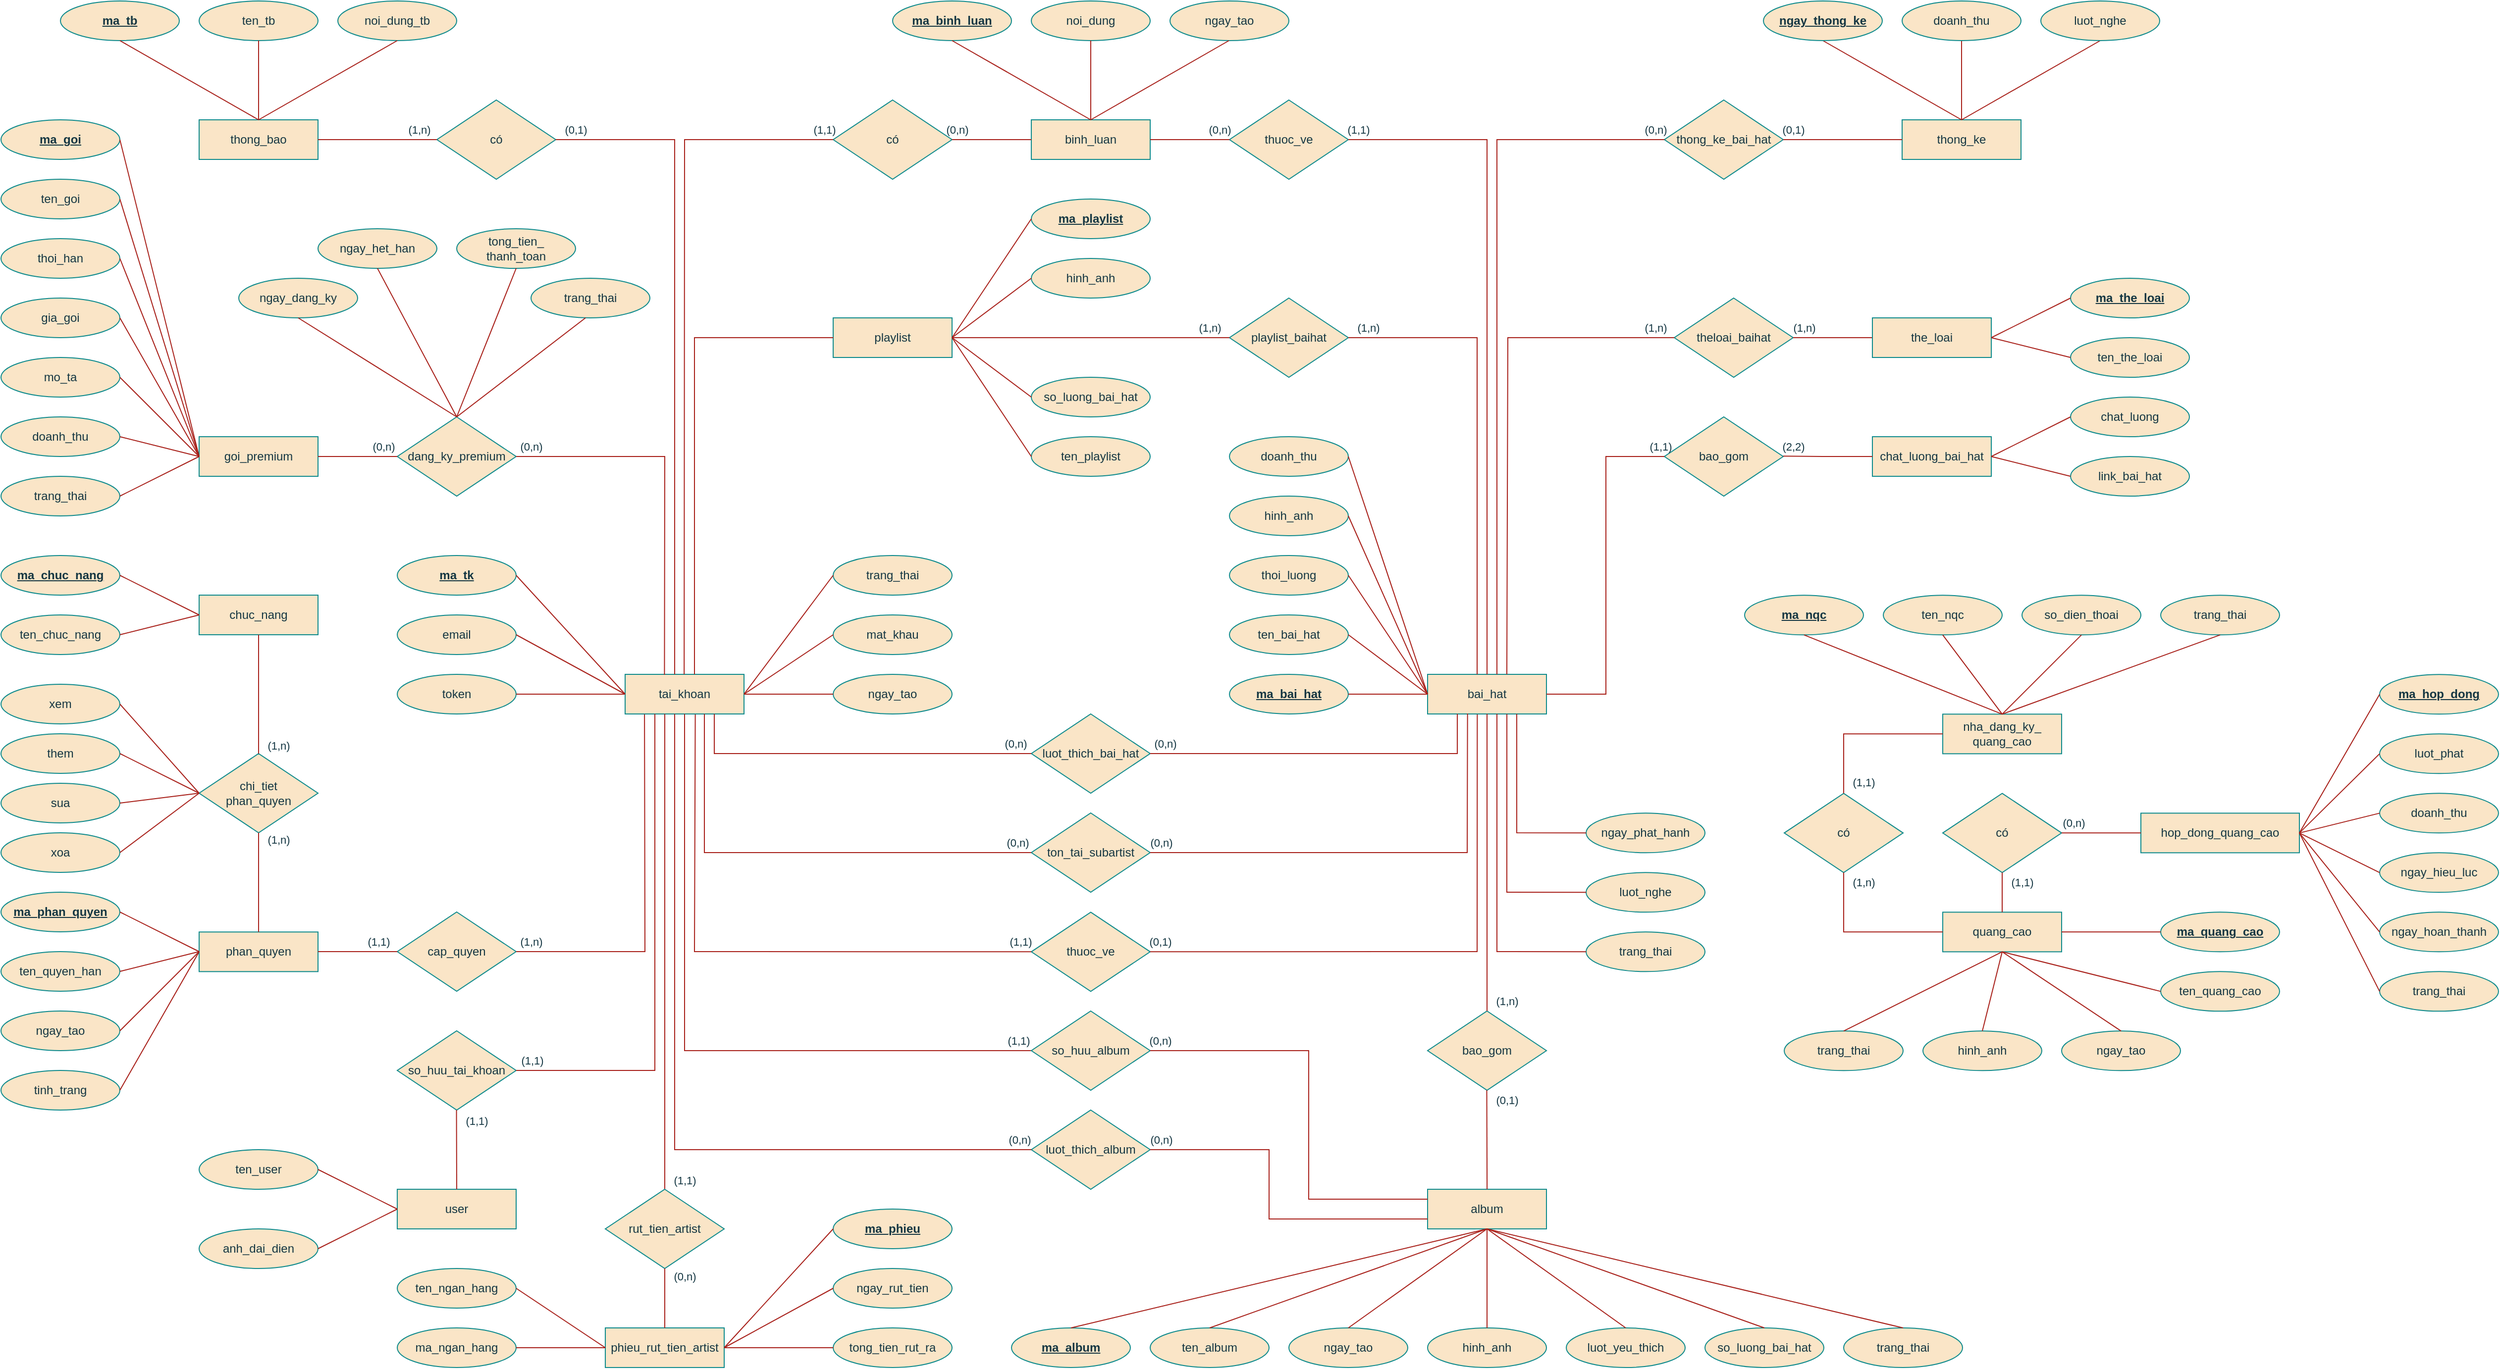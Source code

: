 <mxfile version="24.9.1">
  <diagram name="Page-1" id="HdF9HqA1FJVr8wq_OMgY">
    <mxGraphModel dx="5500" dy="2257" grid="0" gridSize="10" guides="1" tooltips="1" connect="1" arrows="1" fold="1" page="0" pageScale="1" pageWidth="827" pageHeight="1169" background="#FFFFFF" math="0" shadow="0">
      <root>
        <mxCell id="0" />
        <mxCell id="1" parent="0" />
        <mxCell id="U1hwSRHXEtGXEATDFXdb-1" value="&lt;b&gt;&lt;u&gt;ma_album&lt;/u&gt;&lt;/b&gt;" style="ellipse;whiteSpace=wrap;html=1;rounded=0;labelBackgroundColor=none;fillColor=#FAE5C7;strokeColor=#0F8B8D;fontColor=#143642;" parent="1" vertex="1">
          <mxGeometry x="-60" y="1300" width="120" height="40" as="geometry" />
        </mxCell>
        <mxCell id="U1hwSRHXEtGXEATDFXdb-2" value="album" style="rounded=0;whiteSpace=wrap;html=1;labelBackgroundColor=none;fillColor=#FAE5C7;strokeColor=#0F8B8D;fontColor=#143642;" parent="1" vertex="1">
          <mxGeometry x="360" y="1160" width="120" height="40" as="geometry" />
        </mxCell>
        <mxCell id="U1hwSRHXEtGXEATDFXdb-20" value="bai_hat" style="rounded=0;whiteSpace=wrap;html=1;labelBackgroundColor=none;fillColor=#FAE5C7;strokeColor=#0F8B8D;fontColor=#143642;" parent="1" vertex="1">
          <mxGeometry x="360" y="640" width="120" height="40" as="geometry" />
        </mxCell>
        <mxCell id="U1hwSRHXEtGXEATDFXdb-23" value="binh_luan" style="rounded=0;whiteSpace=wrap;html=1;labelBackgroundColor=none;fillColor=#FAE5C7;strokeColor=#0F8B8D;fontColor=#143642;" parent="1" vertex="1">
          <mxGeometry x="-40" y="80" width="120" height="40" as="geometry" />
        </mxCell>
        <mxCell id="U1hwSRHXEtGXEATDFXdb-24" value="phan_quyen" style="rounded=0;whiteSpace=wrap;html=1;labelBackgroundColor=none;fillColor=#FAE5C7;strokeColor=#0F8B8D;fontColor=#143642;" parent="1" vertex="1">
          <mxGeometry x="-880" y="900.18" width="120" height="40" as="geometry" />
        </mxCell>
        <mxCell id="U1hwSRHXEtGXEATDFXdb-25" value="nha_dang_ky&lt;span style=&quot;background-color: initial;&quot;&gt;_&lt;/span&gt;&lt;div&gt;&lt;span style=&quot;background-color: initial;&quot;&gt;quang_cao&lt;/span&gt;&lt;/div&gt;" style="rounded=0;whiteSpace=wrap;html=1;labelBackgroundColor=none;fillColor=#FAE5C7;strokeColor=#0F8B8D;fontColor=#143642;" parent="1" vertex="1">
          <mxGeometry x="880" y="680.18" width="120" height="40" as="geometry" />
        </mxCell>
        <mxCell id="U1hwSRHXEtGXEATDFXdb-28" value="hop_dong_quang_cao" style="rounded=0;whiteSpace=wrap;html=1;labelBackgroundColor=none;fillColor=#FAE5C7;strokeColor=#0F8B8D;fontColor=#143642;" parent="1" vertex="1">
          <mxGeometry x="1080" y="780.18" width="160" height="40" as="geometry" />
        </mxCell>
        <mxCell id="U1hwSRHXEtGXEATDFXdb-29" value="goi_premium" style="rounded=0;whiteSpace=wrap;html=1;labelBackgroundColor=none;fillColor=#FAE5C7;strokeColor=#0F8B8D;fontColor=#143642;" parent="1" vertex="1">
          <mxGeometry x="-880" y="400" width="120" height="40" as="geometry" />
        </mxCell>
        <mxCell id="U1hwSRHXEtGXEATDFXdb-34" value="chat_luong_bai_hat" style="rounded=0;whiteSpace=wrap;html=1;labelBackgroundColor=none;fillColor=#FAE5C7;strokeColor=#0F8B8D;fontColor=#143642;" parent="1" vertex="1">
          <mxGeometry x="809" y="400" width="120" height="40" as="geometry" />
        </mxCell>
        <mxCell id="U1hwSRHXEtGXEATDFXdb-35" value="phieu_rut_tien_artist" style="rounded=0;whiteSpace=wrap;html=1;labelBackgroundColor=none;fillColor=#FAE5C7;strokeColor=#0F8B8D;fontColor=#143642;" parent="1" vertex="1">
          <mxGeometry x="-470" y="1300" width="120" height="40" as="geometry" />
        </mxCell>
        <mxCell id="U1hwSRHXEtGXEATDFXdb-38" value="tai_khoan" style="rounded=0;whiteSpace=wrap;html=1;labelBackgroundColor=none;fillColor=#FAE5C7;strokeColor=#0F8B8D;fontColor=#143642;" parent="1" vertex="1">
          <mxGeometry x="-450" y="640" width="120" height="40" as="geometry" />
        </mxCell>
        <mxCell id="U1hwSRHXEtGXEATDFXdb-39" value="quang_cao" style="rounded=0;whiteSpace=wrap;html=1;labelBackgroundColor=none;fillColor=#FAE5C7;strokeColor=#0F8B8D;fontColor=#143642;" parent="1" vertex="1">
          <mxGeometry x="880" y="880.18" width="120" height="40" as="geometry" />
        </mxCell>
        <mxCell id="U1hwSRHXEtGXEATDFXdb-42" value="thong_bao" style="rounded=0;whiteSpace=wrap;html=1;labelBackgroundColor=none;fillColor=#FAE5C7;strokeColor=#0F8B8D;fontColor=#143642;" parent="1" vertex="1">
          <mxGeometry x="-880" y="80" width="120" height="40" as="geometry" />
        </mxCell>
        <mxCell id="U1hwSRHXEtGXEATDFXdb-43" value="thong_ke" style="rounded=0;whiteSpace=wrap;html=1;labelBackgroundColor=none;fillColor=#FAE5C7;strokeColor=#0F8B8D;fontColor=#143642;" parent="1" vertex="1">
          <mxGeometry x="839" y="80" width="120" height="40" as="geometry" />
        </mxCell>
        <mxCell id="U1hwSRHXEtGXEATDFXdb-44" value="user" style="rounded=0;whiteSpace=wrap;html=1;labelBackgroundColor=none;fillColor=#FAE5C7;strokeColor=#0F8B8D;fontColor=#143642;" parent="1" vertex="1">
          <mxGeometry x="-680" y="1160" width="120" height="40" as="geometry" />
        </mxCell>
        <mxCell id="U1hwSRHXEtGXEATDFXdb-45" value="ngay_tao" style="ellipse;whiteSpace=wrap;html=1;rounded=0;labelBackgroundColor=none;fillColor=#FAE5C7;strokeColor=#0F8B8D;fontColor=#143642;" parent="1" vertex="1">
          <mxGeometry x="220" y="1300" width="120" height="40" as="geometry" />
        </mxCell>
        <mxCell id="U1hwSRHXEtGXEATDFXdb-46" value="ten_bai_hat" style="ellipse;whiteSpace=wrap;html=1;rounded=0;labelBackgroundColor=none;fillColor=#FAE5C7;strokeColor=#0F8B8D;fontColor=#143642;" parent="1" vertex="1">
          <mxGeometry x="160" y="580" width="120" height="40" as="geometry" />
        </mxCell>
        <mxCell id="U1hwSRHXEtGXEATDFXdb-50" value="trang_thai" style="ellipse;whiteSpace=wrap;html=1;rounded=0;labelBackgroundColor=none;fillColor=#FAE5C7;strokeColor=#0F8B8D;fontColor=#143642;" parent="1" vertex="1">
          <mxGeometry x="780" y="1300" width="120" height="40" as="geometry" />
        </mxCell>
        <mxCell id="U1hwSRHXEtGXEATDFXdb-53" value="hinh_anh" style="ellipse;whiteSpace=wrap;html=1;rounded=0;labelBackgroundColor=none;fillColor=#FAE5C7;strokeColor=#0F8B8D;fontColor=#143642;" parent="1" vertex="1">
          <mxGeometry x="360" y="1300" width="120" height="40" as="geometry" />
        </mxCell>
        <mxCell id="U1hwSRHXEtGXEATDFXdb-55" value="ten_album" style="ellipse;whiteSpace=wrap;html=1;rounded=0;labelBackgroundColor=none;fillColor=#FAE5C7;strokeColor=#0F8B8D;fontColor=#143642;" parent="1" vertex="1">
          <mxGeometry x="80" y="1300" width="120" height="40" as="geometry" />
        </mxCell>
        <mxCell id="U1hwSRHXEtGXEATDFXdb-56" value="&lt;b&gt;&lt;u&gt;ma_bai_hat&lt;/u&gt;&lt;/b&gt;" style="ellipse;whiteSpace=wrap;html=1;rounded=0;labelBackgroundColor=none;fillColor=#FAE5C7;strokeColor=#0F8B8D;fontColor=#143642;" parent="1" vertex="1">
          <mxGeometry x="160" y="640" width="120" height="40" as="geometry" />
        </mxCell>
        <mxCell id="U1hwSRHXEtGXEATDFXdb-58" value="luot_yeu_thich" style="ellipse;whiteSpace=wrap;html=1;rounded=0;labelBackgroundColor=none;fillColor=#FAE5C7;strokeColor=#0F8B8D;fontColor=#143642;" parent="1" vertex="1">
          <mxGeometry x="500" y="1300" width="120" height="40" as="geometry" />
        </mxCell>
        <mxCell id="U1hwSRHXEtGXEATDFXdb-62" value="thoi_luong" style="ellipse;whiteSpace=wrap;html=1;rounded=0;labelBackgroundColor=none;fillColor=#FAE5C7;strokeColor=#0F8B8D;fontColor=#143642;" parent="1" vertex="1">
          <mxGeometry x="160" y="520" width="120" height="40" as="geometry" />
        </mxCell>
        <mxCell id="U1hwSRHXEtGXEATDFXdb-63" value="trang_thai" style="ellipse;whiteSpace=wrap;html=1;rounded=0;labelBackgroundColor=none;fillColor=#FAE5C7;strokeColor=#0F8B8D;fontColor=#143642;" parent="1" vertex="1">
          <mxGeometry x="520" y="900.18" width="120" height="40" as="geometry" />
        </mxCell>
        <mxCell id="U1hwSRHXEtGXEATDFXdb-64" value="luot_nghe" style="ellipse;whiteSpace=wrap;html=1;rounded=0;labelBackgroundColor=none;fillColor=#FAE5C7;strokeColor=#0F8B8D;fontColor=#143642;" parent="1" vertex="1">
          <mxGeometry x="520" y="840.18" width="120" height="40" as="geometry" />
        </mxCell>
        <mxCell id="U1hwSRHXEtGXEATDFXdb-65" value="hinh_anh" style="ellipse;whiteSpace=wrap;html=1;rounded=0;labelBackgroundColor=none;fillColor=#FAE5C7;strokeColor=#0F8B8D;fontColor=#143642;" parent="1" vertex="1">
          <mxGeometry x="160" y="460" width="120" height="40" as="geometry" />
        </mxCell>
        <mxCell id="U1hwSRHXEtGXEATDFXdb-66" value="ngay_phat_hanh" style="ellipse;whiteSpace=wrap;html=1;rounded=0;labelBackgroundColor=none;fillColor=#FAE5C7;strokeColor=#0F8B8D;fontColor=#143642;" parent="1" vertex="1">
          <mxGeometry x="520" y="780.18" width="120" height="40" as="geometry" />
        </mxCell>
        <mxCell id="U1hwSRHXEtGXEATDFXdb-67" value="doanh_thu" style="ellipse;whiteSpace=wrap;html=1;rounded=0;labelBackgroundColor=none;fillColor=#FAE5C7;strokeColor=#0F8B8D;fontColor=#143642;" parent="1" vertex="1">
          <mxGeometry x="160" y="400" width="120" height="40" as="geometry" />
        </mxCell>
        <mxCell id="U1hwSRHXEtGXEATDFXdb-74" value="" style="endArrow=none;html=1;rounded=0;entryX=0;entryY=0.5;entryDx=0;entryDy=0;exitX=1;exitY=0.5;exitDx=0;exitDy=0;labelBackgroundColor=none;fontColor=default;strokeColor=#A8201A;" parent="1" source="U1hwSRHXEtGXEATDFXdb-56" target="U1hwSRHXEtGXEATDFXdb-20" edge="1">
          <mxGeometry width="50" height="50" relative="1" as="geometry">
            <mxPoint x="405" y="710" as="sourcePoint" />
            <mxPoint x="455" y="660" as="targetPoint" />
          </mxGeometry>
        </mxCell>
        <mxCell id="U1hwSRHXEtGXEATDFXdb-75" value="" style="endArrow=none;html=1;rounded=0;entryX=0;entryY=0.5;entryDx=0;entryDy=0;exitX=0.75;exitY=1;exitDx=0;exitDy=0;labelBackgroundColor=none;fontColor=default;strokeColor=#A8201A;" parent="1" source="U1hwSRHXEtGXEATDFXdb-20" target="U1hwSRHXEtGXEATDFXdb-66" edge="1">
          <mxGeometry width="50" height="50" relative="1" as="geometry">
            <mxPoint x="470" y="660" as="sourcePoint" />
            <mxPoint x="520" y="610" as="targetPoint" />
            <Array as="points">
              <mxPoint x="450" y="800" />
            </Array>
          </mxGeometry>
        </mxCell>
        <mxCell id="U1hwSRHXEtGXEATDFXdb-76" value="" style="endArrow=none;html=1;rounded=0;entryX=1;entryY=0.5;entryDx=0;entryDy=0;exitX=0;exitY=0.5;exitDx=0;exitDy=0;labelBackgroundColor=none;fontColor=default;strokeColor=#A8201A;" parent="1" source="U1hwSRHXEtGXEATDFXdb-20" target="U1hwSRHXEtGXEATDFXdb-67" edge="1">
          <mxGeometry width="50" height="50" relative="1" as="geometry">
            <mxPoint x="470" y="660" as="sourcePoint" />
            <mxPoint x="520" y="610" as="targetPoint" />
          </mxGeometry>
        </mxCell>
        <mxCell id="U1hwSRHXEtGXEATDFXdb-77" value="" style="endArrow=none;html=1;rounded=0;entryX=1;entryY=0.5;entryDx=0;entryDy=0;exitX=0;exitY=0.5;exitDx=0;exitDy=0;labelBackgroundColor=none;fontColor=default;strokeColor=#A8201A;" parent="1" source="U1hwSRHXEtGXEATDFXdb-20" target="U1hwSRHXEtGXEATDFXdb-46" edge="1">
          <mxGeometry width="50" height="50" relative="1" as="geometry">
            <mxPoint x="480" y="659.57" as="sourcePoint" />
            <mxPoint x="620" y="420" as="targetPoint" />
          </mxGeometry>
        </mxCell>
        <mxCell id="U1hwSRHXEtGXEATDFXdb-79" value="" style="endArrow=none;html=1;rounded=0;entryX=1;entryY=0.5;entryDx=0;entryDy=0;exitX=0;exitY=0.5;exitDx=0;exitDy=0;labelBackgroundColor=none;fontColor=default;strokeColor=#A8201A;" parent="1" source="U1hwSRHXEtGXEATDFXdb-20" target="U1hwSRHXEtGXEATDFXdb-62" edge="1">
          <mxGeometry width="50" height="50" relative="1" as="geometry">
            <mxPoint x="470" y="659.8" as="sourcePoint" />
            <mxPoint x="630" y="659.8" as="targetPoint" />
          </mxGeometry>
        </mxCell>
        <mxCell id="U1hwSRHXEtGXEATDFXdb-80" value="" style="endArrow=none;html=1;rounded=0;entryX=0;entryY=0.5;entryDx=0;entryDy=0;labelBackgroundColor=none;fontColor=default;strokeColor=#A8201A;" parent="1" target="U1hwSRHXEtGXEATDFXdb-63" edge="1">
          <mxGeometry width="50" height="50" relative="1" as="geometry">
            <mxPoint x="430" y="680" as="sourcePoint" />
            <mxPoint x="630" y="659.69" as="targetPoint" />
            <Array as="points">
              <mxPoint x="430" y="920" />
            </Array>
          </mxGeometry>
        </mxCell>
        <mxCell id="U1hwSRHXEtGXEATDFXdb-85" value="" style="endArrow=none;html=1;rounded=0;entryX=0.5;entryY=1;entryDx=0;entryDy=0;exitX=0.5;exitY=0;exitDx=0;exitDy=0;labelBackgroundColor=none;fontColor=default;strokeColor=#A8201A;" parent="1" source="U1hwSRHXEtGXEATDFXdb-1" target="U1hwSRHXEtGXEATDFXdb-2" edge="1">
          <mxGeometry width="50" height="50" relative="1" as="geometry">
            <mxPoint x="240" y="1179.62" as="sourcePoint" />
            <mxPoint x="360" y="1179.62" as="targetPoint" />
          </mxGeometry>
        </mxCell>
        <mxCell id="U1hwSRHXEtGXEATDFXdb-86" value="so_luong_bai_hat" style="ellipse;whiteSpace=wrap;html=1;rounded=0;labelBackgroundColor=none;fillColor=#FAE5C7;strokeColor=#0F8B8D;fontColor=#143642;" parent="1" vertex="1">
          <mxGeometry x="640" y="1300" width="120" height="40" as="geometry" />
        </mxCell>
        <mxCell id="U1hwSRHXEtGXEATDFXdb-87" value="" style="endArrow=none;html=1;rounded=0;entryX=0.5;entryY=0;entryDx=0;entryDy=0;exitX=0.5;exitY=1;exitDx=0;exitDy=0;labelBackgroundColor=none;fontColor=default;strokeColor=#A8201A;" parent="1" target="U1hwSRHXEtGXEATDFXdb-50" edge="1" source="U1hwSRHXEtGXEATDFXdb-2">
          <mxGeometry width="50" height="50" relative="1" as="geometry">
            <mxPoint x="480" y="1179.41" as="sourcePoint" />
            <mxPoint x="600" y="1179.41" as="targetPoint" />
          </mxGeometry>
        </mxCell>
        <mxCell id="U1hwSRHXEtGXEATDFXdb-88" value="" style="endArrow=none;html=1;rounded=0;entryX=0.5;entryY=0;entryDx=0;entryDy=0;exitX=0.5;exitY=1;exitDx=0;exitDy=0;labelBackgroundColor=none;fontColor=default;strokeColor=#A8201A;" parent="1" target="U1hwSRHXEtGXEATDFXdb-86" edge="1" source="U1hwSRHXEtGXEATDFXdb-2">
          <mxGeometry width="50" height="50" relative="1" as="geometry">
            <mxPoint x="480" y="1179.41" as="sourcePoint" />
            <mxPoint x="600" y="1179.41" as="targetPoint" />
          </mxGeometry>
        </mxCell>
        <mxCell id="U1hwSRHXEtGXEATDFXdb-89" value="" style="endArrow=none;html=1;rounded=0;entryX=0.5;entryY=0;entryDx=0;entryDy=0;exitX=0.5;exitY=1;exitDx=0;exitDy=0;labelBackgroundColor=none;fontColor=default;strokeColor=#A8201A;" parent="1" target="U1hwSRHXEtGXEATDFXdb-58" edge="1" source="U1hwSRHXEtGXEATDFXdb-2">
          <mxGeometry width="50" height="50" relative="1" as="geometry">
            <mxPoint x="480" y="1179.63" as="sourcePoint" />
            <mxPoint x="600" y="1179.63" as="targetPoint" />
          </mxGeometry>
        </mxCell>
        <mxCell id="U1hwSRHXEtGXEATDFXdb-90" value="" style="endArrow=none;html=1;rounded=0;entryX=0.5;entryY=0;entryDx=0;entryDy=0;labelBackgroundColor=none;fontColor=default;strokeColor=#A8201A;" parent="1" target="U1hwSRHXEtGXEATDFXdb-53" edge="1">
          <mxGeometry width="50" height="50" relative="1" as="geometry">
            <mxPoint x="420" y="1200" as="sourcePoint" />
            <mxPoint x="600" y="1179.63" as="targetPoint" />
          </mxGeometry>
        </mxCell>
        <mxCell id="U1hwSRHXEtGXEATDFXdb-91" value="" style="endArrow=none;html=1;rounded=0;entryX=0.5;entryY=0;entryDx=0;entryDy=0;exitX=0.5;exitY=1;exitDx=0;exitDy=0;labelBackgroundColor=none;fontColor=default;strokeColor=#A8201A;" parent="1" target="U1hwSRHXEtGXEATDFXdb-45" edge="1" source="U1hwSRHXEtGXEATDFXdb-2">
          <mxGeometry width="50" height="50" relative="1" as="geometry">
            <mxPoint x="480" y="1179.63" as="sourcePoint" />
            <mxPoint x="600" y="1179.63" as="targetPoint" />
          </mxGeometry>
        </mxCell>
        <mxCell id="U1hwSRHXEtGXEATDFXdb-92" value="" style="endArrow=none;html=1;rounded=0;entryX=0.5;entryY=0;entryDx=0;entryDy=0;labelBackgroundColor=none;fontColor=default;strokeColor=#A8201A;" parent="1" target="U1hwSRHXEtGXEATDFXdb-55" edge="1">
          <mxGeometry width="50" height="50" relative="1" as="geometry">
            <mxPoint x="420" y="1200" as="sourcePoint" />
            <mxPoint x="600" y="1179.63" as="targetPoint" />
          </mxGeometry>
        </mxCell>
        <mxCell id="U1hwSRHXEtGXEATDFXdb-96" value="email" style="ellipse;whiteSpace=wrap;html=1;rounded=0;labelBackgroundColor=none;fillColor=#FAE5C7;strokeColor=#0F8B8D;fontColor=#143642;" parent="1" vertex="1">
          <mxGeometry x="-680" y="580" width="120" height="40" as="geometry" />
        </mxCell>
        <mxCell id="U1hwSRHXEtGXEATDFXdb-97" value="mat_khau" style="ellipse;whiteSpace=wrap;html=1;rounded=0;labelBackgroundColor=none;fillColor=#FAE5C7;strokeColor=#0F8B8D;fontColor=#143642;" parent="1" vertex="1">
          <mxGeometry x="-240" y="580" width="120" height="40" as="geometry" />
        </mxCell>
        <mxCell id="U1hwSRHXEtGXEATDFXdb-98" value="token" style="ellipse;whiteSpace=wrap;html=1;rounded=0;labelBackgroundColor=none;fillColor=#FAE5C7;strokeColor=#0F8B8D;fontColor=#143642;" parent="1" vertex="1">
          <mxGeometry x="-680" y="640" width="120" height="40" as="geometry" />
        </mxCell>
        <mxCell id="U1hwSRHXEtGXEATDFXdb-100" value="ngay_tao" style="ellipse;whiteSpace=wrap;html=1;rounded=0;labelBackgroundColor=none;fillColor=#FAE5C7;strokeColor=#0F8B8D;fontColor=#143642;" parent="1" vertex="1">
          <mxGeometry x="-240" y="640" width="120" height="40" as="geometry" />
        </mxCell>
        <mxCell id="U1hwSRHXEtGXEATDFXdb-101" value="&lt;b&gt;&lt;u&gt;ma_tk&lt;/u&gt;&lt;/b&gt;" style="ellipse;whiteSpace=wrap;html=1;rounded=0;labelBackgroundColor=none;fillColor=#FAE5C7;strokeColor=#0F8B8D;fontColor=#143642;" parent="1" vertex="1">
          <mxGeometry x="-680" y="520" width="120" height="40" as="geometry" />
        </mxCell>
        <mxCell id="U1hwSRHXEtGXEATDFXdb-102" value="trang_thai" style="ellipse;whiteSpace=wrap;html=1;rounded=0;labelBackgroundColor=none;fillColor=#FAE5C7;strokeColor=#0F8B8D;fontColor=#143642;" parent="1" vertex="1">
          <mxGeometry x="-240" y="520" width="120" height="40" as="geometry" />
        </mxCell>
        <mxCell id="U1hwSRHXEtGXEATDFXdb-105" value="" style="endArrow=none;html=1;rounded=0;entryX=0;entryY=0.5;entryDx=0;entryDy=0;exitX=1;exitY=0.5;exitDx=0;exitDy=0;labelBackgroundColor=none;fontColor=default;strokeColor=#A8201A;" parent="1" source="U1hwSRHXEtGXEATDFXdb-101" target="U1hwSRHXEtGXEATDFXdb-38" edge="1">
          <mxGeometry width="50" height="50" relative="1" as="geometry">
            <mxPoint x="-390.37" y="790" as="sourcePoint" />
            <mxPoint x="-460.0" y="660" as="targetPoint" />
          </mxGeometry>
        </mxCell>
        <mxCell id="U1hwSRHXEtGXEATDFXdb-106" value="" style="endArrow=none;html=1;rounded=0;entryX=1;entryY=0.5;entryDx=0;entryDy=0;labelBackgroundColor=none;fontColor=default;strokeColor=#A8201A;" parent="1" target="U1hwSRHXEtGXEATDFXdb-98" edge="1">
          <mxGeometry width="50" height="50" relative="1" as="geometry">
            <mxPoint x="-450.74" y="660" as="sourcePoint" />
            <mxPoint x="-450.74" y="550" as="targetPoint" />
          </mxGeometry>
        </mxCell>
        <mxCell id="U1hwSRHXEtGXEATDFXdb-107" value="" style="endArrow=none;html=1;rounded=0;entryX=1;entryY=0.5;entryDx=0;entryDy=0;labelBackgroundColor=none;fontColor=default;strokeColor=#A8201A;" parent="1" target="U1hwSRHXEtGXEATDFXdb-96" edge="1">
          <mxGeometry width="50" height="50" relative="1" as="geometry">
            <mxPoint x="-450" y="660" as="sourcePoint" />
            <mxPoint x="-450" y="550" as="targetPoint" />
          </mxGeometry>
        </mxCell>
        <mxCell id="U1hwSRHXEtGXEATDFXdb-108" value="" style="endArrow=none;html=1;rounded=0;entryX=0;entryY=0.5;entryDx=0;entryDy=0;labelBackgroundColor=none;fontColor=default;strokeColor=#A8201A;" parent="1" target="U1hwSRHXEtGXEATDFXdb-100" edge="1">
          <mxGeometry width="50" height="50" relative="1" as="geometry">
            <mxPoint x="-330" y="660" as="sourcePoint" />
            <mxPoint x="-330" y="550" as="targetPoint" />
          </mxGeometry>
        </mxCell>
        <mxCell id="U1hwSRHXEtGXEATDFXdb-109" value="" style="endArrow=none;html=1;rounded=0;entryX=0;entryY=0.5;entryDx=0;entryDy=0;labelBackgroundColor=none;fontColor=default;strokeColor=#A8201A;" parent="1" target="U1hwSRHXEtGXEATDFXdb-97" edge="1">
          <mxGeometry width="50" height="50" relative="1" as="geometry">
            <mxPoint x="-330" y="660" as="sourcePoint" />
            <mxPoint x="-330" y="550" as="targetPoint" />
          </mxGeometry>
        </mxCell>
        <mxCell id="U1hwSRHXEtGXEATDFXdb-110" value="" style="endArrow=none;html=1;rounded=0;entryX=0;entryY=0.5;entryDx=0;entryDy=0;labelBackgroundColor=none;fontColor=default;strokeColor=#A8201A;" parent="1" target="U1hwSRHXEtGXEATDFXdb-102" edge="1">
          <mxGeometry width="50" height="50" relative="1" as="geometry">
            <mxPoint x="-330" y="660" as="sourcePoint" />
            <mxPoint x="-330" y="550" as="targetPoint" />
          </mxGeometry>
        </mxCell>
        <mxCell id="F89xeix9FwR3bh-c3NrX-1" value="ton_tai_subartist" style="rhombus;whiteSpace=wrap;html=1;rounded=0;labelBackgroundColor=none;fillColor=#FAE5C7;strokeColor=#0F8B8D;fontColor=#143642;" parent="1" vertex="1">
          <mxGeometry x="-40" y="780" width="120" height="80" as="geometry" />
        </mxCell>
        <mxCell id="F89xeix9FwR3bh-c3NrX-4" value="" style="endArrow=none;html=1;rounded=0;entryX=0.336;entryY=0.992;entryDx=0;entryDy=0;exitX=1;exitY=0.5;exitDx=0;exitDy=0;entryPerimeter=0;labelBackgroundColor=none;fontColor=default;strokeColor=#A8201A;" parent="1" source="F89xeix9FwR3bh-c3NrX-1" target="U1hwSRHXEtGXEATDFXdb-20" edge="1">
          <mxGeometry width="50" height="50" relative="1" as="geometry">
            <mxPoint x="120" y="820" as="sourcePoint" />
            <mxPoint x="490" y="680" as="targetPoint" />
            <Array as="points">
              <mxPoint x="400" y="820" />
            </Array>
          </mxGeometry>
        </mxCell>
        <mxCell id="cayaf0pA_EMKtz3INEba-21" value="(0,n)" style="edgeLabel;html=1;align=center;verticalAlign=middle;resizable=0;points=[];labelBackgroundColor=none;rounded=0;fontColor=#143642;" parent="F89xeix9FwR3bh-c3NrX-4" vertex="1" connectable="0">
          <mxGeometry x="-0.955" y="3" relative="1" as="geometry">
            <mxPoint y="-7" as="offset" />
          </mxGeometry>
        </mxCell>
        <mxCell id="F89xeix9FwR3bh-c3NrX-7" value="" style="endArrow=none;html=1;rounded=0;entryX=0;entryY=0.5;entryDx=0;entryDy=0;labelBackgroundColor=none;fontColor=default;strokeColor=#A8201A;" parent="1" target="F89xeix9FwR3bh-c3NrX-1" edge="1">
          <mxGeometry width="50" height="50" relative="1" as="geometry">
            <mxPoint x="-370" y="680" as="sourcePoint" />
            <mxPoint y="820" as="targetPoint" />
            <Array as="points">
              <mxPoint x="-370" y="820" />
            </Array>
          </mxGeometry>
        </mxCell>
        <mxCell id="cayaf0pA_EMKtz3INEba-20" value="(0,n)" style="edgeLabel;html=1;align=center;verticalAlign=middle;resizable=0;points=[];labelBackgroundColor=none;rounded=0;fontColor=#143642;" parent="F89xeix9FwR3bh-c3NrX-7" vertex="1" connectable="0">
          <mxGeometry x="0.941" relative="1" as="geometry">
            <mxPoint y="-10" as="offset" />
          </mxGeometry>
        </mxCell>
        <mxCell id="F89xeix9FwR3bh-c3NrX-8" value="thuoc_ve" style="rhombus;whiteSpace=wrap;html=1;rounded=0;labelBackgroundColor=none;fillColor=#FAE5C7;strokeColor=#0F8B8D;fontColor=#143642;" parent="1" vertex="1">
          <mxGeometry x="-40" y="880.18" width="120" height="80" as="geometry" />
        </mxCell>
        <mxCell id="F89xeix9FwR3bh-c3NrX-9" value="" style="endArrow=none;html=1;rounded=0;entryX=0.418;entryY=1.014;entryDx=0;entryDy=0;exitX=1;exitY=0.5;exitDx=0;exitDy=0;entryPerimeter=0;labelBackgroundColor=none;fontColor=default;strokeColor=#A8201A;" parent="1" source="F89xeix9FwR3bh-c3NrX-8" target="U1hwSRHXEtGXEATDFXdb-20" edge="1">
          <mxGeometry width="50" height="50" relative="1" as="geometry">
            <mxPoint x="120" y="960" as="sourcePoint" />
            <mxPoint x="500" y="820" as="targetPoint" />
            <Array as="points">
              <mxPoint x="410" y="920" />
            </Array>
          </mxGeometry>
        </mxCell>
        <mxCell id="cayaf0pA_EMKtz3INEba-23" value="(0,1)" style="edgeLabel;html=1;align=center;verticalAlign=middle;resizable=0;points=[];labelBackgroundColor=none;rounded=0;fontColor=#143642;" parent="F89xeix9FwR3bh-c3NrX-9" vertex="1" connectable="0">
          <mxGeometry x="-0.966" y="-2" relative="1" as="geometry">
            <mxPoint y="-12" as="offset" />
          </mxGeometry>
        </mxCell>
        <mxCell id="F89xeix9FwR3bh-c3NrX-12" value="" style="endArrow=none;html=1;rounded=0;entryX=0;entryY=0.5;entryDx=0;entryDy=0;exitX=0.59;exitY=1.014;exitDx=0;exitDy=0;exitPerimeter=0;labelBackgroundColor=none;fontColor=default;strokeColor=#A8201A;" parent="1" source="U1hwSRHXEtGXEATDFXdb-38" target="F89xeix9FwR3bh-c3NrX-8" edge="1">
          <mxGeometry width="50" height="50" relative="1" as="geometry">
            <mxPoint x="-380" y="810" as="sourcePoint" />
            <mxPoint y="950" as="targetPoint" />
            <Array as="points">
              <mxPoint x="-380" y="920" />
            </Array>
          </mxGeometry>
        </mxCell>
        <mxCell id="cayaf0pA_EMKtz3INEba-22" value="(1,1)" style="edgeLabel;html=1;align=center;verticalAlign=middle;resizable=0;points=[];labelBackgroundColor=none;rounded=0;fontColor=#143642;" parent="F89xeix9FwR3bh-c3NrX-12" vertex="1" connectable="0">
          <mxGeometry x="0.962" y="4" relative="1" as="geometry">
            <mxPoint y="-6" as="offset" />
          </mxGeometry>
        </mxCell>
        <mxCell id="F89xeix9FwR3bh-c3NrX-15" value="so_huu_tai_khoan" style="rhombus;whiteSpace=wrap;html=1;rounded=0;labelBackgroundColor=none;fillColor=#FAE5C7;strokeColor=#0F8B8D;fontColor=#143642;" parent="1" vertex="1">
          <mxGeometry x="-680" y="1000" width="120" height="80" as="geometry" />
        </mxCell>
        <mxCell id="F89xeix9FwR3bh-c3NrX-16" value="" style="endArrow=none;html=1;rounded=0;entryX=0.25;entryY=1;entryDx=0;entryDy=0;exitX=1;exitY=0.5;exitDx=0;exitDy=0;labelBackgroundColor=none;fontColor=default;strokeColor=#A8201A;" parent="1" source="F89xeix9FwR3bh-c3NrX-15" target="U1hwSRHXEtGXEATDFXdb-38" edge="1">
          <mxGeometry width="50" height="50" relative="1" as="geometry">
            <mxPoint x="-400.0" y="1000.027" as="sourcePoint" />
            <mxPoint x="-399.68" y="680.0" as="targetPoint" />
            <Array as="points">
              <mxPoint x="-420" y="1040" />
            </Array>
          </mxGeometry>
        </mxCell>
        <mxCell id="cayaf0pA_EMKtz3INEba-34" value="(1,1)" style="edgeLabel;html=1;align=center;verticalAlign=middle;resizable=0;points=[];labelBackgroundColor=none;rounded=0;fontColor=#143642;" parent="F89xeix9FwR3bh-c3NrX-16" vertex="1" connectable="0">
          <mxGeometry x="-0.954" y="1" relative="1" as="geometry">
            <mxPoint x="4" y="-9" as="offset" />
          </mxGeometry>
        </mxCell>
        <mxCell id="F89xeix9FwR3bh-c3NrX-17" value="" style="endArrow=none;html=1;rounded=0;labelBackgroundColor=none;fontColor=default;strokeColor=#A8201A;" parent="1" edge="1">
          <mxGeometry width="50" height="50" relative="1" as="geometry">
            <mxPoint x="-620" y="1160" as="sourcePoint" />
            <mxPoint x="-620.23" y="1080" as="targetPoint" />
          </mxGeometry>
        </mxCell>
        <mxCell id="cayaf0pA_EMKtz3INEba-33" value="(1,1)" style="edgeLabel;html=1;align=center;verticalAlign=middle;resizable=0;points=[];labelBackgroundColor=none;rounded=0;fontColor=#143642;" parent="F89xeix9FwR3bh-c3NrX-17" vertex="1" connectable="0">
          <mxGeometry x="0.742" y="1" relative="1" as="geometry">
            <mxPoint x="21" as="offset" />
          </mxGeometry>
        </mxCell>
        <mxCell id="F89xeix9FwR3bh-c3NrX-19" value="ten_user" style="ellipse;whiteSpace=wrap;html=1;rounded=0;labelBackgroundColor=none;fillColor=#FAE5C7;strokeColor=#0F8B8D;fontColor=#143642;" parent="1" vertex="1">
          <mxGeometry x="-880" y="1120" width="120" height="40" as="geometry" />
        </mxCell>
        <mxCell id="F89xeix9FwR3bh-c3NrX-20" value="anh_dai_dien" style="ellipse;whiteSpace=wrap;html=1;rounded=0;labelBackgroundColor=none;fillColor=#FAE5C7;strokeColor=#0F8B8D;fontColor=#143642;" parent="1" vertex="1">
          <mxGeometry x="-880" y="1200" width="120" height="40" as="geometry" />
        </mxCell>
        <mxCell id="F89xeix9FwR3bh-c3NrX-21" value="" style="endArrow=none;html=1;rounded=0;entryX=1;entryY=0.5;entryDx=0;entryDy=0;exitX=0;exitY=0.5;exitDx=0;exitDy=0;labelBackgroundColor=none;fontColor=default;strokeColor=#A8201A;" parent="1" source="U1hwSRHXEtGXEATDFXdb-44" target="F89xeix9FwR3bh-c3NrX-19" edge="1">
          <mxGeometry width="50" height="50" relative="1" as="geometry">
            <mxPoint x="-560" y="1200" as="sourcePoint" />
            <mxPoint x="-440" y="1160" as="targetPoint" />
          </mxGeometry>
        </mxCell>
        <mxCell id="F89xeix9FwR3bh-c3NrX-22" value="" style="endArrow=none;html=1;rounded=0;exitX=0;exitY=0.5;exitDx=0;exitDy=0;entryX=1;entryY=0.5;entryDx=0;entryDy=0;labelBackgroundColor=none;fontColor=default;strokeColor=#A8201A;" parent="1" source="U1hwSRHXEtGXEATDFXdb-44" target="F89xeix9FwR3bh-c3NrX-20" edge="1">
          <mxGeometry width="50" height="50" relative="1" as="geometry">
            <mxPoint x="-680" y="1200" as="sourcePoint" />
            <mxPoint x="-760" y="1200" as="targetPoint" />
          </mxGeometry>
        </mxCell>
        <mxCell id="F89xeix9FwR3bh-c3NrX-23" value="bao_gom" style="rhombus;whiteSpace=wrap;html=1;rounded=0;labelBackgroundColor=none;fillColor=#FAE5C7;strokeColor=#0F8B8D;fontColor=#143642;" parent="1" vertex="1">
          <mxGeometry x="360" y="980" width="120" height="80" as="geometry" />
        </mxCell>
        <mxCell id="F89xeix9FwR3bh-c3NrX-24" value="" style="endArrow=none;html=1;rounded=0;exitX=0.5;exitY=0;exitDx=0;exitDy=0;labelBackgroundColor=none;fontColor=default;strokeColor=#A8201A;" parent="1" source="F89xeix9FwR3bh-c3NrX-23" edge="1">
          <mxGeometry width="50" height="50" relative="1" as="geometry">
            <mxPoint x="420" y="760" as="sourcePoint" />
            <mxPoint x="420" y="680" as="targetPoint" />
          </mxGeometry>
        </mxCell>
        <mxCell id="cayaf0pA_EMKtz3INEba-48" value="(1,n)" style="edgeLabel;html=1;align=center;verticalAlign=middle;resizable=0;points=[];labelBackgroundColor=none;rounded=0;fontColor=#143642;" parent="F89xeix9FwR3bh-c3NrX-24" vertex="1" connectable="0">
          <mxGeometry x="-0.889" relative="1" as="geometry">
            <mxPoint x="20" y="6" as="offset" />
          </mxGeometry>
        </mxCell>
        <mxCell id="F89xeix9FwR3bh-c3NrX-25" value="" style="endArrow=none;html=1;rounded=0;exitX=0.5;exitY=0;exitDx=0;exitDy=0;labelBackgroundColor=none;fontColor=default;strokeColor=#A8201A;" parent="1" edge="1">
          <mxGeometry width="50" height="50" relative="1" as="geometry">
            <mxPoint x="420.05" y="1160" as="sourcePoint" />
            <mxPoint x="419.75" y="1060" as="targetPoint" />
          </mxGeometry>
        </mxCell>
        <mxCell id="cayaf0pA_EMKtz3INEba-49" value="(0,1)" style="edgeLabel;html=1;align=center;verticalAlign=middle;resizable=0;points=[];labelBackgroundColor=none;rounded=0;fontColor=#143642;" parent="F89xeix9FwR3bh-c3NrX-25" vertex="1" connectable="0">
          <mxGeometry x="0.716" y="1" relative="1" as="geometry">
            <mxPoint x="21" y="-4" as="offset" />
          </mxGeometry>
        </mxCell>
        <mxCell id="F89xeix9FwR3bh-c3NrX-30" value="theloai_baihat" style="rhombus;whiteSpace=wrap;html=1;rounded=0;labelBackgroundColor=none;fillColor=#FAE5C7;strokeColor=#0F8B8D;fontColor=#143642;" parent="1" vertex="1">
          <mxGeometry x="609" y="260" width="120" height="80" as="geometry" />
        </mxCell>
        <mxCell id="F89xeix9FwR3bh-c3NrX-31" value="" style="endArrow=none;html=1;rounded=0;entryX=1;entryY=0.5;entryDx=0;entryDy=0;exitX=0;exitY=0.5;exitDx=0;exitDy=0;labelBackgroundColor=none;fontColor=default;strokeColor=#A8201A;" parent="1" source="U1hwSRHXEtGXEATDFXdb-20" target="U1hwSRHXEtGXEATDFXdb-65" edge="1">
          <mxGeometry width="50" height="50" relative="1" as="geometry">
            <mxPoint x="410" y="640" as="sourcePoint" />
            <mxPoint x="569.58" y="530" as="targetPoint" />
          </mxGeometry>
        </mxCell>
        <mxCell id="F89xeix9FwR3bh-c3NrX-32" value="" style="endArrow=none;html=1;rounded=0;entryX=0;entryY=0.5;entryDx=0;entryDy=0;labelBackgroundColor=none;fontColor=default;strokeColor=#A8201A;" parent="1" target="F89xeix9FwR3bh-c3NrX-30" edge="1">
          <mxGeometry width="50" height="50" relative="1" as="geometry">
            <mxPoint x="440" y="640" as="sourcePoint" />
            <mxPoint x="590" y="580" as="targetPoint" />
            <Array as="points">
              <mxPoint x="441" y="300" />
            </Array>
          </mxGeometry>
        </mxCell>
        <mxCell id="cayaf0pA_EMKtz3INEba-53" value="(1,n)" style="edgeLabel;html=1;align=center;verticalAlign=middle;resizable=0;points=[];labelBackgroundColor=none;rounded=0;fontColor=#143642;" parent="F89xeix9FwR3bh-c3NrX-32" vertex="1" connectable="0">
          <mxGeometry x="0.886" relative="1" as="geometry">
            <mxPoint x="10" y="-10" as="offset" />
          </mxGeometry>
        </mxCell>
        <mxCell id="F89xeix9FwR3bh-c3NrX-33" value="" style="endArrow=none;html=1;rounded=0;entryX=0;entryY=0.5;entryDx=0;entryDy=0;exitX=0.667;exitY=1.004;exitDx=0;exitDy=0;exitPerimeter=0;labelBackgroundColor=none;fontColor=default;strokeColor=#A8201A;" parent="1" source="U1hwSRHXEtGXEATDFXdb-20" target="U1hwSRHXEtGXEATDFXdb-64" edge="1">
          <mxGeometry width="50" height="50" relative="1" as="geometry">
            <mxPoint x="470" y="660" as="sourcePoint" />
            <mxPoint x="600" y="830" as="targetPoint" />
            <Array as="points">
              <mxPoint x="440" y="860" />
            </Array>
          </mxGeometry>
        </mxCell>
        <mxCell id="F89xeix9FwR3bh-c3NrX-34" value="" style="endArrow=none;html=1;rounded=0;entryX=0;entryY=0.5;entryDx=0;entryDy=0;exitX=1;exitY=0.5;exitDx=0;exitDy=0;labelBackgroundColor=none;fontColor=default;strokeColor=#A8201A;" parent="1" source="F89xeix9FwR3bh-c3NrX-30" target="U1hwSRHXEtGXEATDFXdb-41" edge="1">
          <mxGeometry width="50" height="50" relative="1" as="geometry">
            <mxPoint x="689" y="299.84" as="sourcePoint" />
            <mxPoint x="809" y="300" as="targetPoint" />
          </mxGeometry>
        </mxCell>
        <mxCell id="cayaf0pA_EMKtz3INEba-52" value="(1,n)" style="edgeLabel;html=1;align=center;verticalAlign=middle;resizable=0;points=[];labelBackgroundColor=none;rounded=0;fontColor=#143642;" parent="F89xeix9FwR3bh-c3NrX-34" vertex="1" connectable="0">
          <mxGeometry x="-0.643" y="1" relative="1" as="geometry">
            <mxPoint x="-4" y="-9" as="offset" />
          </mxGeometry>
        </mxCell>
        <mxCell id="F89xeix9FwR3bh-c3NrX-36" value="&lt;b&gt;&lt;u&gt;ma_the_&lt;span style=&quot;color: rgba(0, 0, 0, 0); font-family: monospace; font-size: 0px; text-align: start; text-wrap-mode: nowrap;&quot;&gt;%3CmxGraphModel%3E%3Croot%3E%3CmxCell%20id%3D%220%22%2F%3E%3CmxCell%20id%3D%221%22%20parent%3D%220%22%2F%3E%3CmxCell%20id%3D%222%22%20value%3D%22doanh_thu%22%20style%3D%22ellipse%3BwhiteSpace%3Dwrap%3Bhtml%3D1%3B%22%20vertex%3D%221%22%20parent%3D%221%22%3E%3CmxGeometry%20x%3D%22680%22%20y%3D%22550%22%20width%3D%22120%22%20height%3D%2260%22%20as%3D%22geometry%22%2F%3E%3C%2FmxCell%3E%3C%2Froot%3E%3C%2FmxGraphModel%3E&lt;/span&gt;loai&lt;/u&gt;&lt;/b&gt;" style="ellipse;whiteSpace=wrap;html=1;rounded=0;labelBackgroundColor=none;fillColor=#FAE5C7;strokeColor=#0F8B8D;fontColor=#143642;" parent="1" vertex="1">
          <mxGeometry x="1009" y="240" width="120" height="40" as="geometry" />
        </mxCell>
        <mxCell id="F89xeix9FwR3bh-c3NrX-37" value="ten_the_loai" style="ellipse;whiteSpace=wrap;html=1;rounded=0;labelBackgroundColor=none;fillColor=#FAE5C7;strokeColor=#0F8B8D;fontColor=#143642;" parent="1" vertex="1">
          <mxGeometry x="1009" y="300" width="120" height="40" as="geometry" />
        </mxCell>
        <mxCell id="F89xeix9FwR3bh-c3NrX-39" value="" style="endArrow=none;html=1;rounded=0;entryX=0;entryY=0.5;entryDx=0;entryDy=0;exitX=1;exitY=0.5;exitDx=0;exitDy=0;labelBackgroundColor=none;fontColor=default;strokeColor=#A8201A;" parent="1" source="U1hwSRHXEtGXEATDFXdb-41" target="F89xeix9FwR3bh-c3NrX-37" edge="1">
          <mxGeometry width="50" height="50" relative="1" as="geometry">
            <mxPoint x="889" y="299.76" as="sourcePoint" />
            <mxPoint x="1009" y="299.76" as="targetPoint" />
          </mxGeometry>
        </mxCell>
        <mxCell id="F89xeix9FwR3bh-c3NrX-42" value="bao_gom" style="rhombus;whiteSpace=wrap;html=1;rounded=0;labelBackgroundColor=none;fillColor=#FAE5C7;strokeColor=#0F8B8D;fontColor=#143642;" parent="1" vertex="1">
          <mxGeometry x="599" y="380" width="120" height="80" as="geometry" />
        </mxCell>
        <mxCell id="F89xeix9FwR3bh-c3NrX-43" value="" style="endArrow=none;html=1;rounded=0;entryX=0;entryY=0.5;entryDx=0;entryDy=0;exitX=1;exitY=0.5;exitDx=0;exitDy=0;labelBackgroundColor=none;fontColor=default;strokeColor=#A8201A;" parent="1" target="U1hwSRHXEtGXEATDFXdb-41" edge="1">
          <mxGeometry width="50" height="50" relative="1" as="geometry">
            <mxPoint x="889" y="299.76" as="sourcePoint" />
            <mxPoint x="1009" y="340" as="targetPoint" />
          </mxGeometry>
        </mxCell>
        <mxCell id="U1hwSRHXEtGXEATDFXdb-41" value="the_loai" style="rounded=0;whiteSpace=wrap;html=1;labelBackgroundColor=none;fillColor=#FAE5C7;strokeColor=#0F8B8D;fontColor=#143642;" parent="1" vertex="1">
          <mxGeometry x="809" y="280" width="120" height="40" as="geometry" />
        </mxCell>
        <mxCell id="F89xeix9FwR3bh-c3NrX-44" value="" style="endArrow=none;html=1;rounded=0;entryX=0;entryY=0.5;entryDx=0;entryDy=0;exitX=1;exitY=0.5;exitDx=0;exitDy=0;labelBackgroundColor=none;fontColor=default;strokeColor=#A8201A;" parent="1" target="F89xeix9FwR3bh-c3NrX-36" edge="1">
          <mxGeometry width="50" height="50" relative="1" as="geometry">
            <mxPoint x="929" y="300" as="sourcePoint" />
            <mxPoint x="1049" y="340" as="targetPoint" />
          </mxGeometry>
        </mxCell>
        <mxCell id="F89xeix9FwR3bh-c3NrX-46" value="" style="endArrow=none;html=1;rounded=0;entryX=0;entryY=0.5;entryDx=0;entryDy=0;labelBackgroundColor=none;fontColor=default;strokeColor=#A8201A;exitX=1;exitY=0.5;exitDx=0;exitDy=0;" parent="1" target="F89xeix9FwR3bh-c3NrX-42" edge="1" source="U1hwSRHXEtGXEATDFXdb-20">
          <mxGeometry width="50" height="50" relative="1" as="geometry">
            <mxPoint x="480" y="670" as="sourcePoint" />
            <mxPoint x="520" y="620" as="targetPoint" />
            <Array as="points">
              <mxPoint x="540" y="660" />
              <mxPoint x="540" y="420" />
            </Array>
          </mxGeometry>
        </mxCell>
        <mxCell id="cayaf0pA_EMKtz3INEba-51" value="(1,1)" style="edgeLabel;html=1;align=center;verticalAlign=middle;resizable=0;points=[];labelBackgroundColor=none;rounded=0;fontColor=#143642;" parent="F89xeix9FwR3bh-c3NrX-46" vertex="1" connectable="0">
          <mxGeometry x="0.918" y="2" relative="1" as="geometry">
            <mxPoint x="10" y="-8" as="offset" />
          </mxGeometry>
        </mxCell>
        <mxCell id="F89xeix9FwR3bh-c3NrX-48" value="" style="endArrow=none;html=1;rounded=0;exitX=1;exitY=0.5;exitDx=0;exitDy=0;entryX=0;entryY=0.5;entryDx=0;entryDy=0;labelBackgroundColor=none;fontColor=default;strokeColor=#A8201A;" parent="1" target="U1hwSRHXEtGXEATDFXdb-34" edge="1">
          <mxGeometry width="50" height="50" relative="1" as="geometry">
            <mxPoint x="719" y="419.58" as="sourcePoint" />
            <mxPoint x="839" y="260" as="targetPoint" />
            <Array as="points">
              <mxPoint x="759" y="420" />
            </Array>
          </mxGeometry>
        </mxCell>
        <mxCell id="cayaf0pA_EMKtz3INEba-50" value="(2,2)" style="edgeLabel;html=1;align=center;verticalAlign=middle;resizable=0;points=[];labelBackgroundColor=none;rounded=0;fontColor=#143642;" parent="F89xeix9FwR3bh-c3NrX-48" vertex="1" connectable="0">
          <mxGeometry x="-0.668" y="1" relative="1" as="geometry">
            <mxPoint x="-5" y="-9" as="offset" />
          </mxGeometry>
        </mxCell>
        <mxCell id="F89xeix9FwR3bh-c3NrX-51" value="chat_luong" style="ellipse;whiteSpace=wrap;html=1;rounded=0;labelBackgroundColor=none;fillColor=#FAE5C7;strokeColor=#0F8B8D;fontColor=#143642;" parent="1" vertex="1">
          <mxGeometry x="1009" y="360" width="120" height="40" as="geometry" />
        </mxCell>
        <mxCell id="F89xeix9FwR3bh-c3NrX-53" value="link_bai_hat" style="ellipse;whiteSpace=wrap;html=1;rounded=0;labelBackgroundColor=none;fillColor=#FAE5C7;strokeColor=#0F8B8D;fontColor=#143642;" parent="1" vertex="1">
          <mxGeometry x="1009" y="420" width="120" height="40" as="geometry" />
        </mxCell>
        <mxCell id="F89xeix9FwR3bh-c3NrX-56" value="" style="endArrow=none;html=1;rounded=0;entryX=0;entryY=0.5;entryDx=0;entryDy=0;exitX=1;exitY=0.5;exitDx=0;exitDy=0;labelBackgroundColor=none;fontColor=default;strokeColor=#A8201A;" parent="1" target="F89xeix9FwR3bh-c3NrX-53" edge="1">
          <mxGeometry width="50" height="50" relative="1" as="geometry">
            <mxPoint x="929" y="420" as="sourcePoint" />
            <mxPoint x="1049" y="460" as="targetPoint" />
          </mxGeometry>
        </mxCell>
        <mxCell id="F89xeix9FwR3bh-c3NrX-57" value="" style="endArrow=none;html=1;rounded=0;entryX=0;entryY=0.5;entryDx=0;entryDy=0;exitX=1;exitY=0.5;exitDx=0;exitDy=0;labelBackgroundColor=none;fontColor=default;strokeColor=#A8201A;" parent="1" target="F89xeix9FwR3bh-c3NrX-51" edge="1">
          <mxGeometry width="50" height="50" relative="1" as="geometry">
            <mxPoint x="929" y="420" as="sourcePoint" />
            <mxPoint x="1049" y="460" as="targetPoint" />
          </mxGeometry>
        </mxCell>
        <mxCell id="F89xeix9FwR3bh-c3NrX-58" value="ten_quyen_han" style="ellipse;whiteSpace=wrap;html=1;rounded=0;labelBackgroundColor=none;fillColor=#FAE5C7;strokeColor=#0F8B8D;fontColor=#143642;" parent="1" vertex="1">
          <mxGeometry x="-1080" y="920" width="120" height="40" as="geometry" />
        </mxCell>
        <mxCell id="F89xeix9FwR3bh-c3NrX-59" value="&lt;b&gt;&lt;u&gt;ma_phan_quyen&lt;/u&gt;&lt;/b&gt;" style="ellipse;whiteSpace=wrap;html=1;rounded=0;labelBackgroundColor=none;fillColor=#FAE5C7;strokeColor=#0F8B8D;fontColor=#143642;" parent="1" vertex="1">
          <mxGeometry x="-1080" y="860" width="120" height="40" as="geometry" />
        </mxCell>
        <mxCell id="F89xeix9FwR3bh-c3NrX-60" value="ngay_tao" style="ellipse;whiteSpace=wrap;html=1;rounded=0;labelBackgroundColor=none;fillColor=#FAE5C7;strokeColor=#0F8B8D;fontColor=#143642;" parent="1" vertex="1">
          <mxGeometry x="-1080" y="980" width="120" height="40" as="geometry" />
        </mxCell>
        <mxCell id="F89xeix9FwR3bh-c3NrX-61" value="tinh_trang" style="ellipse;whiteSpace=wrap;html=1;rounded=0;labelBackgroundColor=none;fillColor=#FAE5C7;strokeColor=#0F8B8D;fontColor=#143642;" parent="1" vertex="1">
          <mxGeometry x="-1080" y="1040" width="120" height="40" as="geometry" />
        </mxCell>
        <mxCell id="F89xeix9FwR3bh-c3NrX-62" value="cap_quyen" style="rhombus;whiteSpace=wrap;html=1;rounded=0;labelBackgroundColor=none;fillColor=#FAE5C7;strokeColor=#0F8B8D;fontColor=#143642;" parent="1" vertex="1">
          <mxGeometry x="-680" y="880" width="120" height="80" as="geometry" />
        </mxCell>
        <mxCell id="F89xeix9FwR3bh-c3NrX-63" value="" style="endArrow=none;html=1;rounded=0;entryX=0.163;entryY=1.008;entryDx=0;entryDy=0;exitX=1;exitY=0.5;exitDx=0;exitDy=0;entryPerimeter=0;labelBackgroundColor=none;fontColor=default;strokeColor=#A8201A;" parent="1" source="F89xeix9FwR3bh-c3NrX-62" target="U1hwSRHXEtGXEATDFXdb-38" edge="1">
          <mxGeometry width="50" height="50" relative="1" as="geometry">
            <mxPoint x="-560" y="940" as="sourcePoint" />
            <mxPoint x="-409.64" y="680.0" as="targetPoint" />
            <Array as="points">
              <mxPoint x="-430" y="920" />
            </Array>
          </mxGeometry>
        </mxCell>
        <mxCell id="cayaf0pA_EMKtz3INEba-36" value="(1,n)" style="edgeLabel;html=1;align=center;verticalAlign=middle;resizable=0;points=[];labelBackgroundColor=none;rounded=0;fontColor=#143642;" parent="F89xeix9FwR3bh-c3NrX-63" vertex="1" connectable="0">
          <mxGeometry x="-0.959" y="1" relative="1" as="geometry">
            <mxPoint x="7" y="-9" as="offset" />
          </mxGeometry>
        </mxCell>
        <mxCell id="F89xeix9FwR3bh-c3NrX-64" value="" style="endArrow=none;html=1;rounded=0;labelBackgroundColor=none;fontColor=default;strokeColor=#A8201A;" parent="1" edge="1">
          <mxGeometry width="50" height="50" relative="1" as="geometry">
            <mxPoint x="-760" y="920" as="sourcePoint" />
            <mxPoint x="-680" y="920" as="targetPoint" />
          </mxGeometry>
        </mxCell>
        <mxCell id="cayaf0pA_EMKtz3INEba-35" value="(1,1)" style="edgeLabel;html=1;align=center;verticalAlign=middle;resizable=0;points=[];labelBackgroundColor=none;rounded=0;fontColor=#143642;" parent="F89xeix9FwR3bh-c3NrX-64" vertex="1" connectable="0">
          <mxGeometry x="0.742" y="2" relative="1" as="geometry">
            <mxPoint x="-9" y="-8" as="offset" />
          </mxGeometry>
        </mxCell>
        <mxCell id="F89xeix9FwR3bh-c3NrX-70" value="chi_tiet&lt;div&gt;phan_quyen&lt;/div&gt;" style="rhombus;whiteSpace=wrap;html=1;rounded=0;labelBackgroundColor=none;fillColor=#FAE5C7;strokeColor=#0F8B8D;fontColor=#143642;" parent="1" vertex="1">
          <mxGeometry x="-880" y="720" width="120" height="80" as="geometry" />
        </mxCell>
        <mxCell id="F89xeix9FwR3bh-c3NrX-71" value="chuc_nang" style="rounded=0;whiteSpace=wrap;html=1;labelBackgroundColor=none;fillColor=#FAE5C7;strokeColor=#0F8B8D;fontColor=#143642;" parent="1" vertex="1">
          <mxGeometry x="-880" y="560" width="120" height="40" as="geometry" />
        </mxCell>
        <mxCell id="F89xeix9FwR3bh-c3NrX-72" value="&lt;b&gt;&lt;u&gt;ma_chuc_nang&lt;/u&gt;&lt;/b&gt;" style="ellipse;whiteSpace=wrap;html=1;rounded=0;labelBackgroundColor=none;fillColor=#FAE5C7;strokeColor=#0F8B8D;fontColor=#143642;" parent="1" vertex="1">
          <mxGeometry x="-1080" y="520" width="120" height="40" as="geometry" />
        </mxCell>
        <mxCell id="F89xeix9FwR3bh-c3NrX-73" value="ten_chuc_nang" style="ellipse;whiteSpace=wrap;html=1;rounded=0;labelBackgroundColor=none;fillColor=#FAE5C7;strokeColor=#0F8B8D;fontColor=#143642;" parent="1" vertex="1">
          <mxGeometry x="-1080" y="580" width="120" height="40" as="geometry" />
        </mxCell>
        <mxCell id="F89xeix9FwR3bh-c3NrX-75" value="" style="endArrow=none;html=1;rounded=0;entryX=0;entryY=0.5;entryDx=0;entryDy=0;exitX=1;exitY=0.5;exitDx=0;exitDy=0;labelBackgroundColor=none;fontColor=default;strokeColor=#A8201A;" parent="1" source="F89xeix9FwR3bh-c3NrX-73" target="F89xeix9FwR3bh-c3NrX-71" edge="1">
          <mxGeometry width="50" height="50" relative="1" as="geometry">
            <mxPoint x="-990" y="580.18" as="sourcePoint" />
            <mxPoint x="-870" y="700" as="targetPoint" />
          </mxGeometry>
        </mxCell>
        <mxCell id="F89xeix9FwR3bh-c3NrX-76" value="" style="endArrow=none;html=1;rounded=0;exitX=0.5;exitY=0;exitDx=0;exitDy=0;labelBackgroundColor=none;fontColor=default;strokeColor=#A8201A;" parent="1" source="F89xeix9FwR3bh-c3NrX-70" edge="1">
          <mxGeometry width="50" height="50" relative="1" as="geometry">
            <mxPoint x="-870" y="650" as="sourcePoint" />
            <mxPoint x="-820" y="600" as="targetPoint" />
          </mxGeometry>
        </mxCell>
        <mxCell id="cayaf0pA_EMKtz3INEba-37" value="(1,n)" style="edgeLabel;html=1;align=center;verticalAlign=middle;resizable=0;points=[];labelBackgroundColor=none;rounded=0;fontColor=#143642;" parent="F89xeix9FwR3bh-c3NrX-76" vertex="1" connectable="0">
          <mxGeometry x="-0.861" y="-1" relative="1" as="geometry">
            <mxPoint x="19" as="offset" />
          </mxGeometry>
        </mxCell>
        <mxCell id="F89xeix9FwR3bh-c3NrX-77" value="" style="endArrow=none;html=1;rounded=0;exitX=0.5;exitY=0;exitDx=0;exitDy=0;labelBackgroundColor=none;fontColor=default;strokeColor=#A8201A;" parent="1" source="U1hwSRHXEtGXEATDFXdb-24" edge="1">
          <mxGeometry width="50" height="50" relative="1" as="geometry">
            <mxPoint x="-870" y="850" as="sourcePoint" />
            <mxPoint x="-820" y="800" as="targetPoint" />
          </mxGeometry>
        </mxCell>
        <mxCell id="cayaf0pA_EMKtz3INEba-38" value="(1,n)" style="edgeLabel;html=1;align=center;verticalAlign=middle;resizable=0;points=[];labelBackgroundColor=none;rounded=0;fontColor=#143642;" parent="F89xeix9FwR3bh-c3NrX-77" vertex="1" connectable="0">
          <mxGeometry x="0.865" y="1" relative="1" as="geometry">
            <mxPoint x="21" as="offset" />
          </mxGeometry>
        </mxCell>
        <mxCell id="F89xeix9FwR3bh-c3NrX-79" value="xem" style="ellipse;whiteSpace=wrap;html=1;rounded=0;labelBackgroundColor=none;fillColor=#FAE5C7;strokeColor=#0F8B8D;fontColor=#143642;" parent="1" vertex="1">
          <mxGeometry x="-1080" y="650" width="120" height="40" as="geometry" />
        </mxCell>
        <mxCell id="F89xeix9FwR3bh-c3NrX-80" value="sua" style="ellipse;whiteSpace=wrap;html=1;rounded=0;labelBackgroundColor=none;fillColor=#FAE5C7;strokeColor=#0F8B8D;fontColor=#143642;" parent="1" vertex="1">
          <mxGeometry x="-1080" y="750" width="120" height="40" as="geometry" />
        </mxCell>
        <mxCell id="F89xeix9FwR3bh-c3NrX-81" value="them" style="ellipse;whiteSpace=wrap;html=1;rounded=0;labelBackgroundColor=none;fillColor=#FAE5C7;strokeColor=#0F8B8D;fontColor=#143642;" parent="1" vertex="1">
          <mxGeometry x="-1080" y="700" width="120" height="40" as="geometry" />
        </mxCell>
        <mxCell id="F89xeix9FwR3bh-c3NrX-82" value="xoa" style="ellipse;whiteSpace=wrap;html=1;rounded=0;labelBackgroundColor=none;fillColor=#FAE5C7;strokeColor=#0F8B8D;fontColor=#143642;" parent="1" vertex="1">
          <mxGeometry x="-1080" y="800" width="120" height="40" as="geometry" />
        </mxCell>
        <mxCell id="F89xeix9FwR3bh-c3NrX-83" value="" style="endArrow=none;html=1;rounded=0;entryX=0;entryY=0.5;entryDx=0;entryDy=0;exitX=1;exitY=0.5;exitDx=0;exitDy=0;labelBackgroundColor=none;fontColor=default;strokeColor=#A8201A;" parent="1" source="F89xeix9FwR3bh-c3NrX-72" target="F89xeix9FwR3bh-c3NrX-71" edge="1">
          <mxGeometry width="50" height="50" relative="1" as="geometry">
            <mxPoint x="-960" y="485" as="sourcePoint" />
            <mxPoint x="-880" y="495" as="targetPoint" />
          </mxGeometry>
        </mxCell>
        <mxCell id="F89xeix9FwR3bh-c3NrX-85" value="" style="endArrow=none;html=1;rounded=0;exitX=1;exitY=0.5;exitDx=0;exitDy=0;labelBackgroundColor=none;fontColor=default;strokeColor=#A8201A;" parent="1" source="F89xeix9FwR3bh-c3NrX-79" edge="1">
          <mxGeometry width="50" height="50" relative="1" as="geometry">
            <mxPoint x="-930" y="750" as="sourcePoint" />
            <mxPoint x="-880" y="760" as="targetPoint" />
          </mxGeometry>
        </mxCell>
        <mxCell id="F89xeix9FwR3bh-c3NrX-86" value="" style="endArrow=none;html=1;rounded=0;entryX=0;entryY=0.5;entryDx=0;entryDy=0;exitX=1;exitY=0.5;exitDx=0;exitDy=0;labelBackgroundColor=none;fontColor=default;strokeColor=#A8201A;" parent="1" source="F89xeix9FwR3bh-c3NrX-81" target="F89xeix9FwR3bh-c3NrX-70" edge="1">
          <mxGeometry width="50" height="50" relative="1" as="geometry">
            <mxPoint x="-960" y="730" as="sourcePoint" />
            <mxPoint x="-883" y="810" as="targetPoint" />
          </mxGeometry>
        </mxCell>
        <mxCell id="F89xeix9FwR3bh-c3NrX-87" value="" style="endArrow=none;html=1;rounded=0;exitX=1;exitY=0.5;exitDx=0;exitDy=0;labelBackgroundColor=none;fontColor=default;strokeColor=#A8201A;" parent="1" source="F89xeix9FwR3bh-c3NrX-80" edge="1">
          <mxGeometry width="50" height="50" relative="1" as="geometry">
            <mxPoint x="-960" y="780" as="sourcePoint" />
            <mxPoint x="-880" y="760" as="targetPoint" />
          </mxGeometry>
        </mxCell>
        <mxCell id="F89xeix9FwR3bh-c3NrX-88" value="" style="endArrow=none;html=1;rounded=0;exitX=1;exitY=0.5;exitDx=0;exitDy=0;labelBackgroundColor=none;fontColor=default;strokeColor=#A8201A;" parent="1" source="F89xeix9FwR3bh-c3NrX-82" edge="1">
          <mxGeometry width="50" height="50" relative="1" as="geometry">
            <mxPoint x="-960" y="830" as="sourcePoint" />
            <mxPoint x="-880" y="760" as="targetPoint" />
          </mxGeometry>
        </mxCell>
        <mxCell id="F89xeix9FwR3bh-c3NrX-89" value="" style="endArrow=none;html=1;rounded=0;exitX=1;exitY=0.5;exitDx=0;exitDy=0;labelBackgroundColor=none;fontColor=default;strokeColor=#A8201A;" parent="1" edge="1">
          <mxGeometry width="50" height="50" relative="1" as="geometry">
            <mxPoint x="-960" y="880" as="sourcePoint" />
            <mxPoint x="-880" y="920" as="targetPoint" />
          </mxGeometry>
        </mxCell>
        <mxCell id="F89xeix9FwR3bh-c3NrX-90" value="" style="endArrow=none;html=1;rounded=0;exitX=1;exitY=0.5;exitDx=0;exitDy=0;labelBackgroundColor=none;fontColor=default;strokeColor=#A8201A;" parent="1" source="F89xeix9FwR3bh-c3NrX-58" edge="1">
          <mxGeometry width="50" height="50" relative="1" as="geometry">
            <mxPoint x="-960" y="930" as="sourcePoint" />
            <mxPoint x="-880" y="920" as="targetPoint" />
          </mxGeometry>
        </mxCell>
        <mxCell id="F89xeix9FwR3bh-c3NrX-91" value="" style="endArrow=none;html=1;rounded=0;exitX=1;exitY=0.5;exitDx=0;exitDy=0;labelBackgroundColor=none;fontColor=default;strokeColor=#A8201A;" parent="1" source="F89xeix9FwR3bh-c3NrX-60" edge="1">
          <mxGeometry width="50" height="50" relative="1" as="geometry">
            <mxPoint x="-960" y="980" as="sourcePoint" />
            <mxPoint x="-880" y="920" as="targetPoint" />
          </mxGeometry>
        </mxCell>
        <mxCell id="F89xeix9FwR3bh-c3NrX-92" value="" style="endArrow=none;html=1;rounded=0;exitX=1;exitY=0.5;exitDx=0;exitDy=0;entryX=0;entryY=0.5;entryDx=0;entryDy=0;labelBackgroundColor=none;fontColor=default;strokeColor=#A8201A;" parent="1" source="F89xeix9FwR3bh-c3NrX-61" target="U1hwSRHXEtGXEATDFXdb-24" edge="1">
          <mxGeometry width="50" height="50" relative="1" as="geometry">
            <mxPoint x="-960" y="1030" as="sourcePoint" />
            <mxPoint x="-880" y="960" as="targetPoint" />
          </mxGeometry>
        </mxCell>
        <mxCell id="F89xeix9FwR3bh-c3NrX-93" value="" style="endArrow=none;html=1;rounded=0;exitX=0;exitY=0.5;exitDx=0;exitDy=0;labelBackgroundColor=none;fontColor=default;strokeColor=#A8201A;" parent="1" source="F89xeix9FwR3bh-c3NrX-96" edge="1">
          <mxGeometry width="50" height="50" relative="1" as="geometry">
            <mxPoint y="1040" as="sourcePoint" />
            <mxPoint x="-390" y="680" as="targetPoint" />
            <Array as="points">
              <mxPoint x="-390" y="1020" />
              <mxPoint x="-390" y="950" />
            </Array>
          </mxGeometry>
        </mxCell>
        <mxCell id="cayaf0pA_EMKtz3INEba-27" value="(1,1)" style="edgeLabel;html=1;align=center;verticalAlign=middle;resizable=0;points=[];labelBackgroundColor=none;rounded=0;fontColor=#143642;" parent="F89xeix9FwR3bh-c3NrX-93" vertex="1" connectable="0">
          <mxGeometry x="-0.963" y="-1" relative="1" as="geometry">
            <mxPoint y="-9" as="offset" />
          </mxGeometry>
        </mxCell>
        <mxCell id="F89xeix9FwR3bh-c3NrX-96" value="so_huu_album" style="rhombus;whiteSpace=wrap;html=1;rounded=0;labelBackgroundColor=none;fillColor=#FAE5C7;strokeColor=#0F8B8D;fontColor=#143642;" parent="1" vertex="1">
          <mxGeometry x="-40" y="980" width="120" height="80" as="geometry" />
        </mxCell>
        <mxCell id="F89xeix9FwR3bh-c3NrX-97" value="" style="endArrow=none;html=1;rounded=0;exitX=0;exitY=0.25;exitDx=0;exitDy=0;entryX=1;entryY=0.5;entryDx=0;entryDy=0;labelBackgroundColor=none;fontColor=default;strokeColor=#A8201A;" parent="1" source="U1hwSRHXEtGXEATDFXdb-2" target="F89xeix9FwR3bh-c3NrX-96" edge="1">
          <mxGeometry width="50" height="50" relative="1" as="geometry">
            <mxPoint x="120.3" y="1140" as="sourcePoint" />
            <mxPoint x="120" y="1040" as="targetPoint" />
            <Array as="points">
              <mxPoint x="240" y="1170" />
              <mxPoint x="240" y="1020" />
            </Array>
          </mxGeometry>
        </mxCell>
        <mxCell id="cayaf0pA_EMKtz3INEba-28" value="(0,n)" style="edgeLabel;html=1;align=center;verticalAlign=middle;resizable=0;points=[];labelBackgroundColor=none;rounded=0;fontColor=#143642;" parent="F89xeix9FwR3bh-c3NrX-97" vertex="1" connectable="0">
          <mxGeometry x="0.954" relative="1" as="geometry">
            <mxPoint y="-10" as="offset" />
          </mxGeometry>
        </mxCell>
        <mxCell id="F89xeix9FwR3bh-c3NrX-101" value="luot_thich_album" style="rhombus;whiteSpace=wrap;html=1;rounded=0;labelBackgroundColor=none;fillColor=#FAE5C7;strokeColor=#0F8B8D;fontColor=#143642;" parent="1" vertex="1">
          <mxGeometry x="-40" y="1080" width="120" height="80" as="geometry" />
        </mxCell>
        <mxCell id="F89xeix9FwR3bh-c3NrX-102" value="" style="endArrow=none;html=1;rounded=0;exitX=0;exitY=0.5;exitDx=0;exitDy=0;labelBackgroundColor=none;fontColor=default;strokeColor=#A8201A;" parent="1" source="F89xeix9FwR3bh-c3NrX-101" edge="1">
          <mxGeometry width="50" height="50" relative="1" as="geometry">
            <mxPoint x="-450" y="730" as="sourcePoint" />
            <mxPoint x="-400" y="680" as="targetPoint" />
            <Array as="points">
              <mxPoint x="-160" y="1120" />
              <mxPoint x="-400" y="1120" />
              <mxPoint x="-400" y="1040" />
            </Array>
          </mxGeometry>
        </mxCell>
        <mxCell id="cayaf0pA_EMKtz3INEba-29" value="(0,n)" style="edgeLabel;html=1;align=center;verticalAlign=middle;resizable=0;points=[];labelBackgroundColor=none;rounded=0;fontColor=#143642;" parent="F89xeix9FwR3bh-c3NrX-102" vertex="1" connectable="0">
          <mxGeometry x="-0.97" y="-1" relative="1" as="geometry">
            <mxPoint y="-9" as="offset" />
          </mxGeometry>
        </mxCell>
        <mxCell id="F89xeix9FwR3bh-c3NrX-103" value="" style="endArrow=none;html=1;rounded=0;entryX=0;entryY=0.75;entryDx=0;entryDy=0;labelBackgroundColor=none;fontColor=default;exitX=1;exitY=0.5;exitDx=0;exitDy=0;strokeColor=#A8201A;" parent="1" source="F89xeix9FwR3bh-c3NrX-101" target="U1hwSRHXEtGXEATDFXdb-2" edge="1">
          <mxGeometry width="50" height="50" relative="1" as="geometry">
            <mxPoint x="80" y="1120" as="sourcePoint" />
            <mxPoint x="130" y="1070" as="targetPoint" />
            <Array as="points">
              <mxPoint x="200" y="1120" />
              <mxPoint x="200" y="1190" />
            </Array>
          </mxGeometry>
        </mxCell>
        <mxCell id="cayaf0pA_EMKtz3INEba-30" value="(0,n)" style="edgeLabel;html=1;align=center;verticalAlign=middle;resizable=0;points=[];labelBackgroundColor=none;rounded=0;fontColor=#143642;" parent="F89xeix9FwR3bh-c3NrX-103" vertex="1" connectable="0">
          <mxGeometry x="-0.947" y="1" relative="1" as="geometry">
            <mxPoint x="1" y="-9" as="offset" />
          </mxGeometry>
        </mxCell>
        <mxCell id="F89xeix9FwR3bh-c3NrX-104" value="luot_thich_bai_hat" style="rhombus;whiteSpace=wrap;html=1;rounded=0;labelBackgroundColor=none;fillColor=#FAE5C7;strokeColor=#0F8B8D;fontColor=#143642;" parent="1" vertex="1">
          <mxGeometry x="-40" y="680" width="120" height="80" as="geometry" />
        </mxCell>
        <mxCell id="F89xeix9FwR3bh-c3NrX-105" value="" style="endArrow=none;html=1;rounded=0;entryX=0;entryY=0.5;entryDx=0;entryDy=0;labelBackgroundColor=none;fontColor=default;strokeColor=#A8201A;" parent="1" target="F89xeix9FwR3bh-c3NrX-104" edge="1">
          <mxGeometry width="50" height="50" relative="1" as="geometry">
            <mxPoint x="-360" y="680" as="sourcePoint" />
            <mxPoint x="-30" y="820" as="targetPoint" />
            <Array as="points">
              <mxPoint x="-360" y="720" />
            </Array>
          </mxGeometry>
        </mxCell>
        <mxCell id="cayaf0pA_EMKtz3INEba-17" value="(0,n)" style="edgeLabel;html=1;align=center;verticalAlign=middle;resizable=0;points=[];labelBackgroundColor=none;rounded=0;fontColor=#143642;" parent="F89xeix9FwR3bh-c3NrX-105" vertex="1" connectable="0">
          <mxGeometry x="0.911" y="1" relative="1" as="geometry">
            <mxPoint y="-9" as="offset" />
          </mxGeometry>
        </mxCell>
        <mxCell id="F89xeix9FwR3bh-c3NrX-106" value="" style="endArrow=none;html=1;rounded=0;entryX=0.25;entryY=1;entryDx=0;entryDy=0;exitX=1;exitY=0.5;exitDx=0;exitDy=0;labelBackgroundColor=none;fontColor=default;strokeColor=#A8201A;" parent="1" target="U1hwSRHXEtGXEATDFXdb-20" edge="1">
          <mxGeometry width="50" height="50" relative="1" as="geometry">
            <mxPoint x="80" y="720" as="sourcePoint" />
            <mxPoint x="400" y="580" as="targetPoint" />
            <Array as="points">
              <mxPoint x="390" y="720" />
            </Array>
          </mxGeometry>
        </mxCell>
        <mxCell id="cayaf0pA_EMKtz3INEba-19" value="(0,n)" style="edgeLabel;html=1;align=center;verticalAlign=middle;resizable=0;points=[];labelBackgroundColor=none;rounded=0;fontColor=#143642;" parent="F89xeix9FwR3bh-c3NrX-106" vertex="1" connectable="0">
          <mxGeometry x="-0.922" y="1" relative="1" as="geometry">
            <mxPoint x="1" y="-9" as="offset" />
          </mxGeometry>
        </mxCell>
        <mxCell id="F89xeix9FwR3bh-c3NrX-107" value="có" style="rhombus;whiteSpace=wrap;html=1;rounded=0;labelBackgroundColor=none;fillColor=#FAE5C7;strokeColor=#0F8B8D;fontColor=#143642;" parent="1" vertex="1">
          <mxGeometry x="-240" y="60" width="120" height="80" as="geometry" />
        </mxCell>
        <mxCell id="F89xeix9FwR3bh-c3NrX-108" value="" style="endArrow=none;html=1;rounded=0;exitX=0.417;exitY=0;exitDx=0;exitDy=0;exitPerimeter=0;entryX=0;entryY=0.5;entryDx=0;entryDy=0;labelBackgroundColor=none;fontColor=default;strokeColor=#A8201A;" parent="1" target="F89xeix9FwR3bh-c3NrX-107" edge="1">
          <mxGeometry width="50" height="50" relative="1" as="geometry">
            <mxPoint x="-390.41" y="640" as="sourcePoint" />
            <mxPoint x="-390.45" y="380" as="targetPoint" />
            <Array as="points">
              <mxPoint x="-390" y="100" />
            </Array>
          </mxGeometry>
        </mxCell>
        <mxCell id="cayaf0pA_EMKtz3INEba-45" value="(1,1)" style="edgeLabel;html=1;align=center;verticalAlign=middle;resizable=0;points=[];labelBackgroundColor=none;rounded=0;fontColor=#143642;" parent="F89xeix9FwR3bh-c3NrX-108" vertex="1" connectable="0">
          <mxGeometry x="0.935" y="-2" relative="1" as="geometry">
            <mxPoint x="13" y="-12" as="offset" />
          </mxGeometry>
        </mxCell>
        <mxCell id="F89xeix9FwR3bh-c3NrX-109" value="" style="endArrow=none;html=1;rounded=0;exitX=0;exitY=0.5;exitDx=0;exitDy=0;labelBackgroundColor=none;fontColor=default;strokeColor=#A8201A;entryX=1;entryY=0.5;entryDx=0;entryDy=0;" parent="1" source="U1hwSRHXEtGXEATDFXdb-23" edge="1" target="F89xeix9FwR3bh-c3NrX-107">
          <mxGeometry width="50" height="50" relative="1" as="geometry">
            <mxPoint x="-329.96" y="286.43" as="sourcePoint" />
            <mxPoint x="-330" y="26.43" as="targetPoint" />
          </mxGeometry>
        </mxCell>
        <mxCell id="cayaf0pA_EMKtz3INEba-44" value="(0,n)" style="edgeLabel;html=1;align=center;verticalAlign=middle;resizable=0;points=[];labelBackgroundColor=none;rounded=0;fontColor=#143642;" parent="F89xeix9FwR3bh-c3NrX-109" vertex="1" connectable="0">
          <mxGeometry x="0.871" y="-2" relative="1" as="geometry">
            <mxPoint y="-8" as="offset" />
          </mxGeometry>
        </mxCell>
        <mxCell id="F89xeix9FwR3bh-c3NrX-111" value="thuoc_ve" style="rhombus;whiteSpace=wrap;html=1;rounded=0;labelBackgroundColor=none;fillColor=#FAE5C7;strokeColor=#0F8B8D;fontColor=#143642;" parent="1" vertex="1">
          <mxGeometry x="160" y="60.0" width="120" height="80" as="geometry" />
        </mxCell>
        <mxCell id="F89xeix9FwR3bh-c3NrX-112" value="" style="endArrow=none;html=1;rounded=0;labelBackgroundColor=none;fontColor=default;strokeColor=#A8201A;entryX=1;entryY=0.5;entryDx=0;entryDy=0;exitX=0;exitY=0.5;exitDx=0;exitDy=0;" parent="1" edge="1" target="U1hwSRHXEtGXEATDFXdb-23" source="F89xeix9FwR3bh-c3NrX-111">
          <mxGeometry width="50" height="50" relative="1" as="geometry">
            <mxPoint x="360" y="26.43" as="sourcePoint" />
            <mxPoint x="80" y="25.98" as="targetPoint" />
          </mxGeometry>
        </mxCell>
        <mxCell id="cayaf0pA_EMKtz3INEba-47" value="(0,n)" style="edgeLabel;html=1;align=center;verticalAlign=middle;resizable=0;points=[];labelBackgroundColor=none;rounded=0;fontColor=#143642;" parent="F89xeix9FwR3bh-c3NrX-112" vertex="1" connectable="0">
          <mxGeometry x="-0.891" relative="1" as="geometry">
            <mxPoint x="-6" y="-10" as="offset" />
          </mxGeometry>
        </mxCell>
        <mxCell id="F89xeix9FwR3bh-c3NrX-113" value="" style="endArrow=none;html=1;rounded=0;exitX=0.5;exitY=0;exitDx=0;exitDy=0;entryX=1;entryY=0.5;entryDx=0;entryDy=0;labelBackgroundColor=none;fontColor=default;strokeColor=#A8201A;" parent="1" source="U1hwSRHXEtGXEATDFXdb-20" target="F89xeix9FwR3bh-c3NrX-111" edge="1">
          <mxGeometry width="50" height="50" relative="1" as="geometry">
            <mxPoint x="710" y="380" as="sourcePoint" />
            <mxPoint x="420" y="380" as="targetPoint" />
            <Array as="points">
              <mxPoint x="420" y="100" />
            </Array>
          </mxGeometry>
        </mxCell>
        <mxCell id="cayaf0pA_EMKtz3INEba-46" value="(1,1)" style="edgeLabel;html=1;align=center;verticalAlign=middle;resizable=0;points=[];labelBackgroundColor=none;rounded=0;fontColor=#143642;" parent="F89xeix9FwR3bh-c3NrX-113" vertex="1" connectable="0">
          <mxGeometry x="0.97" relative="1" as="geometry">
            <mxPoint y="-10" as="offset" />
          </mxGeometry>
        </mxCell>
        <mxCell id="F89xeix9FwR3bh-c3NrX-114" value="&lt;b&gt;&lt;u&gt;ma_binh_luan&lt;/u&gt;&lt;/b&gt;" style="ellipse;whiteSpace=wrap;html=1;rounded=0;labelBackgroundColor=none;fillColor=#FAE5C7;strokeColor=#0F8B8D;fontColor=#143642;" parent="1" vertex="1">
          <mxGeometry x="-180" y="-40" width="120" height="40" as="geometry" />
        </mxCell>
        <mxCell id="F89xeix9FwR3bh-c3NrX-115" value="ngay_tao" style="ellipse;whiteSpace=wrap;html=1;rounded=0;labelBackgroundColor=none;fillColor=#FAE5C7;strokeColor=#0F8B8D;fontColor=#143642;" parent="1" vertex="1">
          <mxGeometry x="100" y="-40" width="120" height="40" as="geometry" />
        </mxCell>
        <mxCell id="F89xeix9FwR3bh-c3NrX-116" value="noi_dung" style="ellipse;whiteSpace=wrap;html=1;rounded=0;labelBackgroundColor=none;fillColor=#FAE5C7;strokeColor=#0F8B8D;fontColor=#143642;" parent="1" vertex="1">
          <mxGeometry x="-40" y="-40" width="120" height="40" as="geometry" />
        </mxCell>
        <mxCell id="F89xeix9FwR3bh-c3NrX-117" value="" style="endArrow=none;html=1;rounded=0;entryX=0.5;entryY=1;entryDx=0;entryDy=0;exitX=0.5;exitY=0;exitDx=0;exitDy=0;labelBackgroundColor=none;fontColor=default;strokeColor=#A8201A;" parent="1" source="U1hwSRHXEtGXEATDFXdb-23" target="F89xeix9FwR3bh-c3NrX-114" edge="1">
          <mxGeometry width="50" height="50" relative="1" as="geometry">
            <mxPoint x="-150" y="50" as="sourcePoint" />
            <mxPoint x="-100" as="targetPoint" />
          </mxGeometry>
        </mxCell>
        <mxCell id="F89xeix9FwR3bh-c3NrX-119" value="" style="endArrow=none;html=1;rounded=0;labelBackgroundColor=none;fontColor=default;strokeColor=#A8201A;" parent="1" edge="1">
          <mxGeometry width="50" height="50" relative="1" as="geometry">
            <mxPoint x="20" y="80" as="sourcePoint" />
            <mxPoint x="20" as="targetPoint" />
          </mxGeometry>
        </mxCell>
        <mxCell id="F89xeix9FwR3bh-c3NrX-120" value="" style="endArrow=none;html=1;rounded=0;exitX=0.5;exitY=0;exitDx=0;exitDy=0;labelBackgroundColor=none;fontColor=default;strokeColor=#A8201A;" parent="1" source="U1hwSRHXEtGXEATDFXdb-23" edge="1">
          <mxGeometry width="50" height="50" relative="1" as="geometry">
            <mxPoint x="159.52" y="80" as="sourcePoint" />
            <mxPoint x="159.52" as="targetPoint" />
          </mxGeometry>
        </mxCell>
        <mxCell id="F89xeix9FwR3bh-c3NrX-123" value="playlist_baihat" style="rhombus;whiteSpace=wrap;html=1;rounded=0;labelBackgroundColor=none;fillColor=#FAE5C7;strokeColor=#0F8B8D;fontColor=#143642;" parent="1" vertex="1">
          <mxGeometry x="160" y="260" width="120" height="80" as="geometry" />
        </mxCell>
        <mxCell id="F89xeix9FwR3bh-c3NrX-125" value="playlist" style="rounded=0;whiteSpace=wrap;html=1;labelBackgroundColor=none;fillColor=#FAE5C7;strokeColor=#0F8B8D;fontColor=#143642;" parent="1" vertex="1">
          <mxGeometry x="-240" y="280" width="120" height="40" as="geometry" />
        </mxCell>
        <mxCell id="F89xeix9FwR3bh-c3NrX-126" value="" style="endArrow=none;html=1;rounded=0;entryX=0;entryY=0.5;entryDx=0;entryDy=0;labelBackgroundColor=none;fontColor=default;strokeColor=#A8201A;" parent="1" target="F89xeix9FwR3bh-c3NrX-125" edge="1">
          <mxGeometry width="50" height="50" relative="1" as="geometry">
            <mxPoint x="-380" y="640" as="sourcePoint" />
            <mxPoint x="-260" y="310" as="targetPoint" />
            <Array as="points">
              <mxPoint x="-380" y="300" />
            </Array>
          </mxGeometry>
        </mxCell>
        <mxCell id="F89xeix9FwR3bh-c3NrX-127" value="&lt;b&gt;&lt;u&gt;ma_playlist&lt;/u&gt;&lt;/b&gt;" style="ellipse;whiteSpace=wrap;html=1;rounded=0;labelBackgroundColor=none;fillColor=#FAE5C7;strokeColor=#0F8B8D;fontColor=#143642;" parent="1" vertex="1">
          <mxGeometry x="-40" y="160" width="120" height="40" as="geometry" />
        </mxCell>
        <mxCell id="F89xeix9FwR3bh-c3NrX-128" value="ten_playlist" style="ellipse;whiteSpace=wrap;html=1;rounded=0;labelBackgroundColor=none;fillColor=#FAE5C7;strokeColor=#0F8B8D;fontColor=#143642;" parent="1" vertex="1">
          <mxGeometry x="-40" y="400" width="120" height="40" as="geometry" />
        </mxCell>
        <mxCell id="F89xeix9FwR3bh-c3NrX-129" value="so_luong_bai_hat" style="ellipse;whiteSpace=wrap;html=1;rounded=0;labelBackgroundColor=none;fillColor=#FAE5C7;strokeColor=#0F8B8D;fontColor=#143642;" parent="1" vertex="1">
          <mxGeometry x="-40" y="340" width="120" height="40" as="geometry" />
        </mxCell>
        <mxCell id="F89xeix9FwR3bh-c3NrX-130" value="hinh_anh" style="ellipse;whiteSpace=wrap;html=1;rounded=0;labelBackgroundColor=none;fillColor=#FAE5C7;strokeColor=#0F8B8D;fontColor=#143642;" parent="1" vertex="1">
          <mxGeometry x="-40" y="220" width="120" height="40" as="geometry" />
        </mxCell>
        <mxCell id="F89xeix9FwR3bh-c3NrX-131" value="" style="endArrow=none;html=1;rounded=0;entryX=0;entryY=0.5;entryDx=0;entryDy=0;labelBackgroundColor=none;fontColor=default;strokeColor=#A8201A;" parent="1" target="F89xeix9FwR3bh-c3NrX-123" edge="1">
          <mxGeometry width="50" height="50" relative="1" as="geometry">
            <mxPoint x="-120" y="300" as="sourcePoint" />
            <mxPoint x="-70" y="250" as="targetPoint" />
          </mxGeometry>
        </mxCell>
        <mxCell id="cayaf0pA_EMKtz3INEba-26" value="(1,n)" style="edgeLabel;html=1;align=center;verticalAlign=middle;resizable=0;points=[];labelBackgroundColor=none;rounded=0;fontColor=#143642;" parent="F89xeix9FwR3bh-c3NrX-131" vertex="1" connectable="0">
          <mxGeometry x="0.927" y="1" relative="1" as="geometry">
            <mxPoint x="-10" y="-9" as="offset" />
          </mxGeometry>
        </mxCell>
        <mxCell id="F89xeix9FwR3bh-c3NrX-132" value="" style="endArrow=none;html=1;rounded=0;entryX=0;entryY=0.5;entryDx=0;entryDy=0;labelBackgroundColor=none;fontColor=default;strokeColor=#A8201A;" parent="1" target="F89xeix9FwR3bh-c3NrX-127" edge="1">
          <mxGeometry width="50" height="50" relative="1" as="geometry">
            <mxPoint x="-120" y="300" as="sourcePoint" />
            <mxPoint x="-70" y="250" as="targetPoint" />
          </mxGeometry>
        </mxCell>
        <mxCell id="F89xeix9FwR3bh-c3NrX-134" value="" style="endArrow=none;html=1;rounded=0;entryX=0;entryY=0.5;entryDx=0;entryDy=0;labelBackgroundColor=none;fontColor=default;strokeColor=#A8201A;" parent="1" target="F89xeix9FwR3bh-c3NrX-130" edge="1">
          <mxGeometry width="50" height="50" relative="1" as="geometry">
            <mxPoint x="-120" y="300" as="sourcePoint" />
            <mxPoint x="-70" y="250" as="targetPoint" />
          </mxGeometry>
        </mxCell>
        <mxCell id="F89xeix9FwR3bh-c3NrX-135" value="" style="endArrow=none;html=1;rounded=0;entryX=0;entryY=0.5;entryDx=0;entryDy=0;labelBackgroundColor=none;fontColor=default;strokeColor=#A8201A;" parent="1" target="F89xeix9FwR3bh-c3NrX-129" edge="1">
          <mxGeometry width="50" height="50" relative="1" as="geometry">
            <mxPoint x="-120" y="300" as="sourcePoint" />
            <mxPoint x="-70" y="250" as="targetPoint" />
          </mxGeometry>
        </mxCell>
        <mxCell id="F89xeix9FwR3bh-c3NrX-136" value="" style="endArrow=none;html=1;rounded=0;entryX=0;entryY=0.5;entryDx=0;entryDy=0;labelBackgroundColor=none;fontColor=default;strokeColor=#A8201A;" parent="1" target="F89xeix9FwR3bh-c3NrX-128" edge="1">
          <mxGeometry width="50" height="50" relative="1" as="geometry">
            <mxPoint x="-120" y="300" as="sourcePoint" />
            <mxPoint x="-70" y="250" as="targetPoint" />
          </mxGeometry>
        </mxCell>
        <mxCell id="F89xeix9FwR3bh-c3NrX-137" value="" style="endArrow=none;html=1;rounded=0;exitX=1;exitY=0.5;exitDx=0;exitDy=0;labelBackgroundColor=none;fontColor=default;strokeColor=#A8201A;" parent="1" source="F89xeix9FwR3bh-c3NrX-123" edge="1">
          <mxGeometry width="50" height="50" relative="1" as="geometry">
            <mxPoint x="280" y="299" as="sourcePoint" />
            <mxPoint x="410" y="640" as="targetPoint" />
            <Array as="points">
              <mxPoint x="410" y="300" />
            </Array>
          </mxGeometry>
        </mxCell>
        <mxCell id="cayaf0pA_EMKtz3INEba-24" value="(1,n)" style="edgeLabel;html=1;align=center;verticalAlign=middle;resizable=0;points=[];labelBackgroundColor=none;rounded=0;fontColor=#143642;" parent="F89xeix9FwR3bh-c3NrX-137" vertex="1" connectable="0">
          <mxGeometry x="-0.945" relative="1" as="geometry">
            <mxPoint x="7" y="-10" as="offset" />
          </mxGeometry>
        </mxCell>
        <mxCell id="F89xeix9FwR3bh-c3NrX-138" value="doanh_thu" style="ellipse;whiteSpace=wrap;html=1;rounded=0;labelBackgroundColor=none;fillColor=#FAE5C7;strokeColor=#0F8B8D;fontColor=#143642;" parent="1" vertex="1">
          <mxGeometry x="-1080" y="380" width="120" height="40" as="geometry" />
        </mxCell>
        <mxCell id="F89xeix9FwR3bh-c3NrX-139" value="ten_goi" style="ellipse;whiteSpace=wrap;html=1;rounded=0;labelBackgroundColor=none;fillColor=#FAE5C7;strokeColor=#0F8B8D;fontColor=#143642;" parent="1" vertex="1">
          <mxGeometry x="-1080" y="140" width="120" height="40" as="geometry" />
        </mxCell>
        <mxCell id="F89xeix9FwR3bh-c3NrX-140" value="&lt;b&gt;&lt;u&gt;ma_goi&lt;/u&gt;&lt;/b&gt;" style="ellipse;whiteSpace=wrap;html=1;rounded=0;labelBackgroundColor=none;fillColor=#FAE5C7;strokeColor=#0F8B8D;fontColor=#143642;" parent="1" vertex="1">
          <mxGeometry x="-1080" y="80" width="120" height="40" as="geometry" />
        </mxCell>
        <mxCell id="F89xeix9FwR3bh-c3NrX-141" value="thoi_han" style="ellipse;whiteSpace=wrap;html=1;rounded=0;labelBackgroundColor=none;fillColor=#FAE5C7;strokeColor=#0F8B8D;fontColor=#143642;" parent="1" vertex="1">
          <mxGeometry x="-1080" y="200" width="120" height="40" as="geometry" />
        </mxCell>
        <mxCell id="F89xeix9FwR3bh-c3NrX-142" value="mo_ta" style="ellipse;whiteSpace=wrap;html=1;rounded=0;labelBackgroundColor=none;fillColor=#FAE5C7;strokeColor=#0F8B8D;fontColor=#143642;" parent="1" vertex="1">
          <mxGeometry x="-1080" y="320" width="120" height="40" as="geometry" />
        </mxCell>
        <mxCell id="F89xeix9FwR3bh-c3NrX-143" value="gia_goi" style="ellipse;whiteSpace=wrap;html=1;rounded=0;labelBackgroundColor=none;fillColor=#FAE5C7;strokeColor=#0F8B8D;fontColor=#143642;" parent="1" vertex="1">
          <mxGeometry x="-1080" y="260" width="120" height="40" as="geometry" />
        </mxCell>
        <mxCell id="F89xeix9FwR3bh-c3NrX-144" value="trang_thai" style="ellipse;whiteSpace=wrap;html=1;rounded=0;labelBackgroundColor=none;fillColor=#FAE5C7;strokeColor=#0F8B8D;fontColor=#143642;" parent="1" vertex="1">
          <mxGeometry x="-1080" y="440" width="120" height="40" as="geometry" />
        </mxCell>
        <mxCell id="F89xeix9FwR3bh-c3NrX-145" value="dang_ky_premium" style="rhombus;whiteSpace=wrap;html=1;rounded=0;labelBackgroundColor=none;fillColor=#FAE5C7;strokeColor=#0F8B8D;fontColor=#143642;" parent="1" vertex="1">
          <mxGeometry x="-680" y="380" width="120" height="80" as="geometry" />
        </mxCell>
        <mxCell id="F89xeix9FwR3bh-c3NrX-146" value="" style="endArrow=none;html=1;rounded=0;entryX=0.331;entryY=0.012;entryDx=0;entryDy=0;exitX=1;exitY=0.5;exitDx=0;exitDy=0;entryPerimeter=0;labelBackgroundColor=none;fontColor=default;strokeColor=#A8201A;" parent="1" target="U1hwSRHXEtGXEATDFXdb-38" edge="1">
          <mxGeometry width="50" height="50" relative="1" as="geometry">
            <mxPoint x="-560" y="420" as="sourcePoint" />
            <mxPoint x="-450" y="540" as="targetPoint" />
            <Array as="points">
              <mxPoint x="-410" y="420" />
            </Array>
          </mxGeometry>
        </mxCell>
        <mxCell id="cayaf0pA_EMKtz3INEba-41" value="(0,n)" style="edgeLabel;html=1;align=center;verticalAlign=middle;resizable=0;points=[];labelBackgroundColor=none;rounded=0;fontColor=#143642;" parent="F89xeix9FwR3bh-c3NrX-146" vertex="1" connectable="0">
          <mxGeometry x="-0.908" y="1" relative="1" as="geometry">
            <mxPoint x="-2" y="-9" as="offset" />
          </mxGeometry>
        </mxCell>
        <mxCell id="F89xeix9FwR3bh-c3NrX-147" value="ngay_dang_ky" style="ellipse;whiteSpace=wrap;html=1;rounded=0;labelBackgroundColor=none;fillColor=#FAE5C7;strokeColor=#0F8B8D;fontColor=#143642;" parent="1" vertex="1">
          <mxGeometry x="-840" y="240" width="120" height="40" as="geometry" />
        </mxCell>
        <mxCell id="F89xeix9FwR3bh-c3NrX-148" value="ngay_het_han" style="ellipse;whiteSpace=wrap;html=1;rounded=0;labelBackgroundColor=none;fillColor=#FAE5C7;strokeColor=#0F8B8D;fontColor=#143642;" parent="1" vertex="1">
          <mxGeometry x="-760" y="190" width="120" height="40" as="geometry" />
        </mxCell>
        <mxCell id="F89xeix9FwR3bh-c3NrX-149" value="trang_thai" style="ellipse;whiteSpace=wrap;html=1;rounded=0;labelBackgroundColor=none;fillColor=#FAE5C7;strokeColor=#0F8B8D;fontColor=#143642;" parent="1" vertex="1">
          <mxGeometry x="-545" y="240" width="120" height="40" as="geometry" />
        </mxCell>
        <mxCell id="F89xeix9FwR3bh-c3NrX-150" value="tong_tien_&lt;div&gt;thanh_toan&lt;/div&gt;" style="ellipse;whiteSpace=wrap;html=1;rounded=0;labelBackgroundColor=none;fillColor=#FAE5C7;strokeColor=#0F8B8D;fontColor=#143642;" parent="1" vertex="1">
          <mxGeometry x="-620" y="190" width="120" height="40" as="geometry" />
        </mxCell>
        <mxCell id="F89xeix9FwR3bh-c3NrX-151" value="" style="endArrow=none;html=1;rounded=0;entryX=0;entryY=0.5;entryDx=0;entryDy=0;exitX=1;exitY=0.5;exitDx=0;exitDy=0;labelBackgroundColor=none;fontColor=default;strokeColor=#A8201A;" parent="1" target="U1hwSRHXEtGXEATDFXdb-29" edge="1">
          <mxGeometry width="50" height="50" relative="1" as="geometry">
            <mxPoint x="-960" y="100" as="sourcePoint" />
            <mxPoint x="-880" y="140" as="targetPoint" />
          </mxGeometry>
        </mxCell>
        <mxCell id="F89xeix9FwR3bh-c3NrX-152" value="" style="endArrow=none;html=1;rounded=0;exitX=1;exitY=0.5;exitDx=0;exitDy=0;labelBackgroundColor=none;fontColor=default;strokeColor=#A8201A;" parent="1" edge="1">
          <mxGeometry width="50" height="50" relative="1" as="geometry">
            <mxPoint x="-960" y="160" as="sourcePoint" />
            <mxPoint x="-880" y="420" as="targetPoint" />
          </mxGeometry>
        </mxCell>
        <mxCell id="F89xeix9FwR3bh-c3NrX-153" value="" style="endArrow=none;html=1;rounded=0;exitX=1;exitY=0.5;exitDx=0;exitDy=0;labelBackgroundColor=none;fontColor=default;strokeColor=#A8201A;" parent="1" edge="1">
          <mxGeometry width="50" height="50" relative="1" as="geometry">
            <mxPoint x="-960" y="220" as="sourcePoint" />
            <mxPoint x="-880" y="420" as="targetPoint" />
          </mxGeometry>
        </mxCell>
        <mxCell id="F89xeix9FwR3bh-c3NrX-154" value="" style="endArrow=none;html=1;rounded=0;exitX=1;exitY=0.5;exitDx=0;exitDy=0;labelBackgroundColor=none;fontColor=default;strokeColor=#A8201A;" parent="1" edge="1">
          <mxGeometry width="50" height="50" relative="1" as="geometry">
            <mxPoint x="-960" y="280" as="sourcePoint" />
            <mxPoint x="-880" y="420" as="targetPoint" />
          </mxGeometry>
        </mxCell>
        <mxCell id="F89xeix9FwR3bh-c3NrX-155" value="" style="endArrow=none;html=1;rounded=0;exitX=1;exitY=0.5;exitDx=0;exitDy=0;labelBackgroundColor=none;fontColor=default;strokeColor=#A8201A;" parent="1" edge="1">
          <mxGeometry width="50" height="50" relative="1" as="geometry">
            <mxPoint x="-960" y="340" as="sourcePoint" />
            <mxPoint x="-880" y="420" as="targetPoint" />
          </mxGeometry>
        </mxCell>
        <mxCell id="F89xeix9FwR3bh-c3NrX-156" value="" style="endArrow=none;html=1;rounded=0;exitX=1;exitY=0.5;exitDx=0;exitDy=0;labelBackgroundColor=none;fontColor=default;strokeColor=#A8201A;" parent="1" edge="1">
          <mxGeometry width="50" height="50" relative="1" as="geometry">
            <mxPoint x="-960" y="400" as="sourcePoint" />
            <mxPoint x="-880" y="420" as="targetPoint" />
          </mxGeometry>
        </mxCell>
        <mxCell id="F89xeix9FwR3bh-c3NrX-157" value="" style="endArrow=none;html=1;rounded=0;exitX=1;exitY=0.5;exitDx=0;exitDy=0;entryX=0;entryY=0.5;entryDx=0;entryDy=0;labelBackgroundColor=none;fontColor=default;strokeColor=#A8201A;" parent="1" target="U1hwSRHXEtGXEATDFXdb-29" edge="1">
          <mxGeometry width="50" height="50" relative="1" as="geometry">
            <mxPoint x="-960" y="460" as="sourcePoint" />
            <mxPoint x="-890" y="490" as="targetPoint" />
          </mxGeometry>
        </mxCell>
        <mxCell id="F89xeix9FwR3bh-c3NrX-158" value="" style="endArrow=none;html=1;rounded=0;entryX=0;entryY=0.5;entryDx=0;entryDy=0;labelBackgroundColor=none;fontColor=default;strokeColor=#A8201A;" parent="1" target="F89xeix9FwR3bh-c3NrX-145" edge="1">
          <mxGeometry width="50" height="50" relative="1" as="geometry">
            <mxPoint x="-760" y="420" as="sourcePoint" />
            <mxPoint x="-710" y="370" as="targetPoint" />
          </mxGeometry>
        </mxCell>
        <mxCell id="cayaf0pA_EMKtz3INEba-39" value="(0,n)" style="edgeLabel;html=1;align=center;verticalAlign=middle;resizable=0;points=[];labelBackgroundColor=none;rounded=0;fontColor=#143642;" parent="F89xeix9FwR3bh-c3NrX-158" vertex="1" connectable="0">
          <mxGeometry x="0.653" y="1" relative="1" as="geometry">
            <mxPoint y="-9" as="offset" />
          </mxGeometry>
        </mxCell>
        <mxCell id="F89xeix9FwR3bh-c3NrX-159" value="" style="endArrow=none;html=1;rounded=0;exitX=0.5;exitY=0;exitDx=0;exitDy=0;labelBackgroundColor=none;fontColor=default;strokeColor=#A8201A;" parent="1" source="F89xeix9FwR3bh-c3NrX-145" edge="1">
          <mxGeometry width="50" height="50" relative="1" as="geometry">
            <mxPoint x="-830" y="330" as="sourcePoint" />
            <mxPoint x="-780" y="280" as="targetPoint" />
          </mxGeometry>
        </mxCell>
        <mxCell id="F89xeix9FwR3bh-c3NrX-160" value="" style="endArrow=none;html=1;rounded=0;entryX=0.5;entryY=0;entryDx=0;entryDy=0;exitX=1;exitY=0.5;exitDx=0;exitDy=0;labelBackgroundColor=none;fontColor=default;strokeColor=#A8201A;" parent="1" target="F89xeix9FwR3bh-c3NrX-145" edge="1">
          <mxGeometry width="50" height="50" relative="1" as="geometry">
            <mxPoint x="-700" y="230" as="sourcePoint" />
            <mxPoint x="-620" y="550" as="targetPoint" />
          </mxGeometry>
        </mxCell>
        <mxCell id="F89xeix9FwR3bh-c3NrX-161" value="" style="endArrow=none;html=1;rounded=0;exitX=1;exitY=0.5;exitDx=0;exitDy=0;labelBackgroundColor=none;fontColor=default;strokeColor=#A8201A;" parent="1" edge="1">
          <mxGeometry width="50" height="50" relative="1" as="geometry">
            <mxPoint x="-560" y="230" as="sourcePoint" />
            <mxPoint x="-620" y="380" as="targetPoint" />
          </mxGeometry>
        </mxCell>
        <mxCell id="F89xeix9FwR3bh-c3NrX-162" value="" style="endArrow=none;html=1;rounded=0;entryX=0.5;entryY=0;entryDx=0;entryDy=0;exitX=1;exitY=0.5;exitDx=0;exitDy=0;labelBackgroundColor=none;fontColor=default;strokeColor=#A8201A;" parent="1" target="F89xeix9FwR3bh-c3NrX-145" edge="1">
          <mxGeometry width="50" height="50" relative="1" as="geometry">
            <mxPoint x="-490" y="280" as="sourcePoint" />
            <mxPoint x="-410" y="600" as="targetPoint" />
          </mxGeometry>
        </mxCell>
        <mxCell id="F89xeix9FwR3bh-c3NrX-166" value="&lt;b&gt;&lt;u&gt;ma_tb&lt;/u&gt;&lt;/b&gt;" style="ellipse;whiteSpace=wrap;html=1;rounded=0;labelBackgroundColor=none;fillColor=#FAE5C7;strokeColor=#0F8B8D;fontColor=#143642;" parent="1" vertex="1">
          <mxGeometry x="-1020" y="-40" width="120" height="40" as="geometry" />
        </mxCell>
        <mxCell id="F89xeix9FwR3bh-c3NrX-167" value="ten_tb" style="ellipse;whiteSpace=wrap;html=1;rounded=0;labelBackgroundColor=none;fillColor=#FAE5C7;strokeColor=#0F8B8D;fontColor=#143642;" parent="1" vertex="1">
          <mxGeometry x="-880" y="-40" width="120" height="40" as="geometry" />
        </mxCell>
        <mxCell id="F89xeix9FwR3bh-c3NrX-168" value="noi_dung_tb" style="ellipse;whiteSpace=wrap;html=1;rounded=0;labelBackgroundColor=none;fillColor=#FAE5C7;strokeColor=#0F8B8D;fontColor=#143642;" parent="1" vertex="1">
          <mxGeometry x="-740" y="-40" width="120" height="40" as="geometry" />
        </mxCell>
        <mxCell id="F89xeix9FwR3bh-c3NrX-169" value="" style="endArrow=none;html=1;rounded=0;exitX=0.5;exitY=0;exitDx=0;exitDy=0;labelBackgroundColor=none;fontColor=default;strokeColor=#A8201A;" parent="1" source="U1hwSRHXEtGXEATDFXdb-42" edge="1">
          <mxGeometry width="50" height="50" relative="1" as="geometry">
            <mxPoint x="-1010" y="50" as="sourcePoint" />
            <mxPoint x="-960" as="targetPoint" />
          </mxGeometry>
        </mxCell>
        <mxCell id="F89xeix9FwR3bh-c3NrX-170" value="" style="endArrow=none;html=1;rounded=0;exitX=0.5;exitY=0;exitDx=0;exitDy=0;labelBackgroundColor=none;fontColor=default;strokeColor=#A8201A;" parent="1" source="U1hwSRHXEtGXEATDFXdb-42" edge="1">
          <mxGeometry width="50" height="50" relative="1" as="geometry">
            <mxPoint x="-870" y="50" as="sourcePoint" />
            <mxPoint x="-820" as="targetPoint" />
          </mxGeometry>
        </mxCell>
        <mxCell id="F89xeix9FwR3bh-c3NrX-172" value="" style="endArrow=none;html=1;rounded=0;labelBackgroundColor=none;fontColor=default;strokeColor=#A8201A;" parent="1" edge="1">
          <mxGeometry width="50" height="50" relative="1" as="geometry">
            <mxPoint x="-820" y="80" as="sourcePoint" />
            <mxPoint x="-680" as="targetPoint" />
          </mxGeometry>
        </mxCell>
        <mxCell id="F89xeix9FwR3bh-c3NrX-173" value="thong_ke_bai_hat" style="rhombus;whiteSpace=wrap;html=1;rounded=0;labelBackgroundColor=none;fillColor=#FAE5C7;strokeColor=#0F8B8D;fontColor=#143642;" parent="1" vertex="1">
          <mxGeometry x="599" y="60" width="120" height="80" as="geometry" />
        </mxCell>
        <mxCell id="F89xeix9FwR3bh-c3NrX-174" value="" style="endArrow=none;html=1;rounded=0;entryX=0;entryY=0.5;entryDx=0;entryDy=0;labelBackgroundColor=none;fontColor=default;strokeColor=#A8201A;" parent="1" target="F89xeix9FwR3bh-c3NrX-173" edge="1">
          <mxGeometry width="50" height="50" relative="1" as="geometry">
            <mxPoint x="430" y="640" as="sourcePoint" />
            <mxPoint x="480" y="590" as="targetPoint" />
            <Array as="points">
              <mxPoint x="430" y="540" />
              <mxPoint x="430" y="100" />
            </Array>
          </mxGeometry>
        </mxCell>
        <mxCell id="cayaf0pA_EMKtz3INEba-55" value="(0,n)" style="edgeLabel;html=1;align=center;verticalAlign=middle;resizable=0;points=[];labelBackgroundColor=none;rounded=0;fontColor=#143642;" parent="F89xeix9FwR3bh-c3NrX-174" vertex="1" connectable="0">
          <mxGeometry x="0.848" y="2" relative="1" as="geometry">
            <mxPoint x="45" y="-8" as="offset" />
          </mxGeometry>
        </mxCell>
        <mxCell id="F89xeix9FwR3bh-c3NrX-175" value="" style="endArrow=none;html=1;rounded=0;entryX=0;entryY=0.5;entryDx=0;entryDy=0;labelBackgroundColor=none;fontColor=default;strokeColor=#A8201A;" parent="1" target="U1hwSRHXEtGXEATDFXdb-43" edge="1">
          <mxGeometry width="50" height="50" relative="1" as="geometry">
            <mxPoint x="719" y="100" as="sourcePoint" />
            <mxPoint x="769" y="50" as="targetPoint" />
          </mxGeometry>
        </mxCell>
        <mxCell id="cayaf0pA_EMKtz3INEba-54" value="(0,1)" style="edgeLabel;html=1;align=center;verticalAlign=middle;resizable=0;points=[];labelBackgroundColor=none;rounded=0;fontColor=#143642;" parent="F89xeix9FwR3bh-c3NrX-175" vertex="1" connectable="0">
          <mxGeometry x="-0.698" y="2" relative="1" as="geometry">
            <mxPoint x="-8" y="-8" as="offset" />
          </mxGeometry>
        </mxCell>
        <mxCell id="F89xeix9FwR3bh-c3NrX-176" value="" style="endArrow=none;html=1;rounded=0;entryX=0.5;entryY=1;entryDx=0;entryDy=0;labelBackgroundColor=none;fontColor=default;strokeColor=#A8201A;" parent="1" target="F89xeix9FwR3bh-c3NrX-181" edge="1">
          <mxGeometry width="50" height="50" relative="1" as="geometry">
            <mxPoint x="899" y="80" as="sourcePoint" />
            <mxPoint x="949" y="30" as="targetPoint" />
          </mxGeometry>
        </mxCell>
        <mxCell id="F89xeix9FwR3bh-c3NrX-177" value="" style="endArrow=none;html=1;rounded=0;entryX=0.5;entryY=1;entryDx=0;entryDy=0;labelBackgroundColor=none;fontColor=default;strokeColor=#A8201A;" parent="1" target="F89xeix9FwR3bh-c3NrX-180" edge="1">
          <mxGeometry width="50" height="50" relative="1" as="geometry">
            <mxPoint x="899" y="80" as="sourcePoint" />
            <mxPoint x="899" y="10" as="targetPoint" />
          </mxGeometry>
        </mxCell>
        <mxCell id="F89xeix9FwR3bh-c3NrX-178" value="" style="endArrow=none;html=1;rounded=0;entryX=0.5;entryY=1;entryDx=0;entryDy=0;labelBackgroundColor=none;fontColor=default;strokeColor=#A8201A;" parent="1" target="F89xeix9FwR3bh-c3NrX-179" edge="1">
          <mxGeometry width="50" height="50" relative="1" as="geometry">
            <mxPoint x="899" y="80" as="sourcePoint" />
            <mxPoint x="839" as="targetPoint" />
          </mxGeometry>
        </mxCell>
        <mxCell id="F89xeix9FwR3bh-c3NrX-179" value="&lt;b&gt;&lt;u&gt;ngay_thong_ke&lt;/u&gt;&lt;/b&gt;" style="ellipse;whiteSpace=wrap;html=1;rounded=0;labelBackgroundColor=none;fillColor=#FAE5C7;strokeColor=#0F8B8D;fontColor=#143642;" parent="1" vertex="1">
          <mxGeometry x="699" y="-40" width="120" height="40" as="geometry" />
        </mxCell>
        <mxCell id="F89xeix9FwR3bh-c3NrX-180" value="doanh_thu" style="ellipse;whiteSpace=wrap;html=1;rounded=0;labelBackgroundColor=none;fillColor=#FAE5C7;strokeColor=#0F8B8D;fontColor=#143642;" parent="1" vertex="1">
          <mxGeometry x="839" y="-40" width="120" height="40" as="geometry" />
        </mxCell>
        <mxCell id="F89xeix9FwR3bh-c3NrX-181" value="luot_nghe" style="ellipse;whiteSpace=wrap;html=1;rounded=0;labelBackgroundColor=none;fillColor=#FAE5C7;strokeColor=#0F8B8D;fontColor=#143642;" parent="1" vertex="1">
          <mxGeometry x="979" y="-40" width="120" height="40" as="geometry" />
        </mxCell>
        <mxCell id="F89xeix9FwR3bh-c3NrX-186" value="trang_thai" style="ellipse;whiteSpace=wrap;html=1;rounded=0;labelBackgroundColor=none;fillColor=#FAE5C7;strokeColor=#0F8B8D;fontColor=#143642;" parent="1" vertex="1">
          <mxGeometry x="720" y="1000.18" width="120" height="40" as="geometry" />
        </mxCell>
        <mxCell id="F89xeix9FwR3bh-c3NrX-187" value="hinh_anh" style="ellipse;whiteSpace=wrap;html=1;rounded=0;labelBackgroundColor=none;fillColor=#FAE5C7;strokeColor=#0F8B8D;fontColor=#143642;" parent="1" vertex="1">
          <mxGeometry x="860" y="1000.18" width="120" height="40" as="geometry" />
        </mxCell>
        <mxCell id="F89xeix9FwR3bh-c3NrX-188" value="ngay_tao" style="ellipse;whiteSpace=wrap;html=1;rounded=0;labelBackgroundColor=none;fillColor=#FAE5C7;strokeColor=#0F8B8D;fontColor=#143642;" parent="1" vertex="1">
          <mxGeometry x="1000" y="1000.18" width="120" height="40" as="geometry" />
        </mxCell>
        <mxCell id="F89xeix9FwR3bh-c3NrX-189" value="ten_quang_cao" style="ellipse;whiteSpace=wrap;html=1;rounded=0;labelBackgroundColor=none;fillColor=#FAE5C7;strokeColor=#0F8B8D;fontColor=#143642;" parent="1" vertex="1">
          <mxGeometry x="1100" y="940.18" width="120" height="40" as="geometry" />
        </mxCell>
        <mxCell id="F89xeix9FwR3bh-c3NrX-190" value="&lt;b&gt;&lt;u&gt;ma_quan&lt;/u&gt;&lt;/b&gt;&lt;span style=&quot;color: rgba(0, 0, 0, 0); font-family: monospace; font-size: 0px; text-align: start; text-wrap-mode: nowrap;&quot;&gt;%3CmxGraphModel%3E%3Croot%3E%3CmxCell%20id%3D%220%22%2F%3E%3CmxCell%20id%3D%221%22%20parent%3D%220%22%2F%3E%3CmxCell%20id%3D%222%22%20value%3D%22thuoc_ve%22%20style%3D%22rhombus%3BwhiteSpace%3Dwrap%3Bhtml%3D1%3B%22%20vertex%3D%221%22%20parent%3D%221%22%3E%3CmxGeometry%20x%3D%22360%22%20y%3D%22-60%22%20width%3D%22120%22%20height%3D%2280%22%20as%3D%22geometry%22%2F%3E%3C%2FmxCell%3E%3C%2Froot%3E%3C%2FmxGraphModel%3E&lt;/span&gt;&lt;b&gt;&lt;u&gt;g_cao&lt;/u&gt;&lt;/b&gt;" style="ellipse;whiteSpace=wrap;html=1;rounded=0;labelBackgroundColor=none;fillColor=#FAE5C7;strokeColor=#0F8B8D;fontColor=#143642;" parent="1" vertex="1">
          <mxGeometry x="1100" y="880.18" width="120" height="40" as="geometry" />
        </mxCell>
        <mxCell id="F89xeix9FwR3bh-c3NrX-191" value="có" style="rhombus;whiteSpace=wrap;html=1;rounded=0;labelBackgroundColor=none;fillColor=#FAE5C7;strokeColor=#0F8B8D;fontColor=#143642;" parent="1" vertex="1">
          <mxGeometry x="720" y="760.18" width="120" height="80" as="geometry" />
        </mxCell>
        <mxCell id="F89xeix9FwR3bh-c3NrX-192" value="" style="endArrow=none;html=1;rounded=0;exitX=0.5;exitY=1;exitDx=0;exitDy=0;labelBackgroundColor=none;fontColor=default;strokeColor=#A8201A;" parent="1" source="F89xeix9FwR3bh-c3NrX-191" edge="1">
          <mxGeometry width="50" height="50" relative="1" as="geometry">
            <mxPoint x="830" y="950.18" as="sourcePoint" />
            <mxPoint x="880" y="900.18" as="targetPoint" />
            <Array as="points">
              <mxPoint x="780" y="900.18" />
            </Array>
          </mxGeometry>
        </mxCell>
        <mxCell id="cayaf0pA_EMKtz3INEba-58" value="(1,n)" style="edgeLabel;html=1;align=center;verticalAlign=middle;resizable=0;points=[];labelBackgroundColor=none;rounded=0;fontColor=#143642;" parent="F89xeix9FwR3bh-c3NrX-192" vertex="1" connectable="0">
          <mxGeometry x="-0.863" y="1" relative="1" as="geometry">
            <mxPoint x="19" y="-1" as="offset" />
          </mxGeometry>
        </mxCell>
        <mxCell id="F89xeix9FwR3bh-c3NrX-193" value="" style="endArrow=none;html=1;rounded=0;entryX=0;entryY=0.5;entryDx=0;entryDy=0;labelBackgroundColor=none;fontColor=default;strokeColor=#A8201A;" parent="1" target="U1hwSRHXEtGXEATDFXdb-25" edge="1">
          <mxGeometry width="50" height="50" relative="1" as="geometry">
            <mxPoint x="780" y="760.18" as="sourcePoint" />
            <mxPoint x="830" y="710.18" as="targetPoint" />
            <Array as="points">
              <mxPoint x="780" y="700.18" />
            </Array>
          </mxGeometry>
        </mxCell>
        <mxCell id="cayaf0pA_EMKtz3INEba-59" value="(1,1)" style="edgeLabel;html=1;align=center;verticalAlign=middle;resizable=0;points=[];labelBackgroundColor=none;rounded=0;fontColor=#143642;" parent="F89xeix9FwR3bh-c3NrX-193" vertex="1" connectable="0">
          <mxGeometry x="-0.854" relative="1" as="geometry">
            <mxPoint x="20" as="offset" />
          </mxGeometry>
        </mxCell>
        <mxCell id="F89xeix9FwR3bh-c3NrX-195" value="&lt;b&gt;&lt;u&gt;ma_nqc&lt;/u&gt;&lt;/b&gt;" style="ellipse;whiteSpace=wrap;html=1;rounded=0;labelBackgroundColor=none;fillColor=#FAE5C7;strokeColor=#0F8B8D;fontColor=#143642;" parent="1" vertex="1">
          <mxGeometry x="680" y="560.18" width="120" height="40" as="geometry" />
        </mxCell>
        <mxCell id="F89xeix9FwR3bh-c3NrX-196" value="ten_nqc" style="ellipse;whiteSpace=wrap;html=1;rounded=0;labelBackgroundColor=none;fillColor=#FAE5C7;strokeColor=#0F8B8D;fontColor=#143642;" parent="1" vertex="1">
          <mxGeometry x="820" y="560.18" width="120" height="40" as="geometry" />
        </mxCell>
        <mxCell id="F89xeix9FwR3bh-c3NrX-197" value="so_dien_thoai" style="ellipse;whiteSpace=wrap;html=1;rounded=0;labelBackgroundColor=none;fillColor=#FAE5C7;strokeColor=#0F8B8D;fontColor=#143642;" parent="1" vertex="1">
          <mxGeometry x="960" y="560.18" width="120" height="40" as="geometry" />
        </mxCell>
        <mxCell id="F89xeix9FwR3bh-c3NrX-198" value="" style="endArrow=none;html=1;rounded=0;entryX=0.5;entryY=1;entryDx=0;entryDy=0;labelBackgroundColor=none;fontColor=default;strokeColor=#A8201A;exitX=0.5;exitY=0;exitDx=0;exitDy=0;" parent="1" source="U1hwSRHXEtGXEATDFXdb-25" target="F89xeix9FwR3bh-c3NrX-195" edge="1">
          <mxGeometry width="50" height="50" relative="1" as="geometry">
            <mxPoint x="1000" y="700.18" as="sourcePoint" />
            <mxPoint x="1050" y="650.18" as="targetPoint" />
          </mxGeometry>
        </mxCell>
        <mxCell id="F89xeix9FwR3bh-c3NrX-199" value="" style="endArrow=none;html=1;rounded=0;entryX=0.5;entryY=1;entryDx=0;entryDy=0;labelBackgroundColor=none;fontColor=default;strokeColor=#A8201A;exitX=0.5;exitY=0;exitDx=0;exitDy=0;" parent="1" source="U1hwSRHXEtGXEATDFXdb-25" target="F89xeix9FwR3bh-c3NrX-196" edge="1">
          <mxGeometry width="50" height="50" relative="1" as="geometry">
            <mxPoint x="1000" y="700.18" as="sourcePoint" />
            <mxPoint x="1080" y="580.18" as="targetPoint" />
          </mxGeometry>
        </mxCell>
        <mxCell id="F89xeix9FwR3bh-c3NrX-200" value="" style="endArrow=none;html=1;rounded=0;entryX=0.5;entryY=1;entryDx=0;entryDy=0;labelBackgroundColor=none;fontColor=default;strokeColor=#A8201A;exitX=0.5;exitY=0;exitDx=0;exitDy=0;" parent="1" source="U1hwSRHXEtGXEATDFXdb-25" target="F89xeix9FwR3bh-c3NrX-197" edge="1">
          <mxGeometry width="50" height="50" relative="1" as="geometry">
            <mxPoint x="1000" y="700.18" as="sourcePoint" />
            <mxPoint x="1080" y="580.18" as="targetPoint" />
          </mxGeometry>
        </mxCell>
        <mxCell id="F89xeix9FwR3bh-c3NrX-201" value="" style="endArrow=none;html=1;rounded=0;entryX=0;entryY=0.5;entryDx=0;entryDy=0;labelBackgroundColor=none;fontColor=default;strokeColor=#A8201A;" parent="1" target="F89xeix9FwR3bh-c3NrX-190" edge="1">
          <mxGeometry width="50" height="50" relative="1" as="geometry">
            <mxPoint x="1000" y="900.18" as="sourcePoint" />
            <mxPoint x="1080" y="780.18" as="targetPoint" />
          </mxGeometry>
        </mxCell>
        <mxCell id="F89xeix9FwR3bh-c3NrX-203" value="" style="endArrow=none;html=1;rounded=0;entryX=0;entryY=0.5;entryDx=0;entryDy=0;labelBackgroundColor=none;fontColor=default;strokeColor=#A8201A;" parent="1" target="F89xeix9FwR3bh-c3NrX-189" edge="1">
          <mxGeometry width="50" height="50" relative="1" as="geometry">
            <mxPoint x="940" y="920.18" as="sourcePoint" />
            <mxPoint x="1080" y="780.18" as="targetPoint" />
          </mxGeometry>
        </mxCell>
        <mxCell id="F89xeix9FwR3bh-c3NrX-204" value="" style="endArrow=none;html=1;rounded=0;entryX=0.5;entryY=0;entryDx=0;entryDy=0;exitX=0.5;exitY=1;exitDx=0;exitDy=0;labelBackgroundColor=none;fontColor=default;strokeColor=#A8201A;" parent="1" source="U1hwSRHXEtGXEATDFXdb-39" target="F89xeix9FwR3bh-c3NrX-188" edge="1">
          <mxGeometry width="50" height="50" relative="1" as="geometry">
            <mxPoint x="1000" y="900.18" as="sourcePoint" />
            <mxPoint x="1080" y="780.18" as="targetPoint" />
          </mxGeometry>
        </mxCell>
        <mxCell id="F89xeix9FwR3bh-c3NrX-205" value="" style="endArrow=none;html=1;rounded=0;entryX=0.5;entryY=0;entryDx=0;entryDy=0;exitX=0.5;exitY=1;exitDx=0;exitDy=0;labelBackgroundColor=none;fontColor=default;strokeColor=#A8201A;" parent="1" source="U1hwSRHXEtGXEATDFXdb-39" target="F89xeix9FwR3bh-c3NrX-187" edge="1">
          <mxGeometry width="50" height="50" relative="1" as="geometry">
            <mxPoint x="940" y="930.18" as="sourcePoint" />
            <mxPoint x="1080" y="780.18" as="targetPoint" />
          </mxGeometry>
        </mxCell>
        <mxCell id="F89xeix9FwR3bh-c3NrX-206" value="" style="endArrow=none;html=1;rounded=0;entryX=0.5;entryY=0;entryDx=0;entryDy=0;exitX=0.5;exitY=1;exitDx=0;exitDy=0;labelBackgroundColor=none;fontColor=default;strokeColor=#A8201A;" parent="1" source="U1hwSRHXEtGXEATDFXdb-39" target="F89xeix9FwR3bh-c3NrX-186" edge="1">
          <mxGeometry width="50" height="50" relative="1" as="geometry">
            <mxPoint x="1000" y="900.18" as="sourcePoint" />
            <mxPoint x="1080" y="780.18" as="targetPoint" />
          </mxGeometry>
        </mxCell>
        <mxCell id="F89xeix9FwR3bh-c3NrX-208" value="có" style="rhombus;whiteSpace=wrap;html=1;rounded=0;labelBackgroundColor=none;fillColor=#FAE5C7;strokeColor=#0F8B8D;fontColor=#143642;" parent="1" vertex="1">
          <mxGeometry x="880" y="760.18" width="120" height="80" as="geometry" />
        </mxCell>
        <mxCell id="F89xeix9FwR3bh-c3NrX-209" value="" style="endArrow=none;html=1;rounded=0;entryX=0.5;entryY=1;entryDx=0;entryDy=0;labelBackgroundColor=none;fontColor=default;strokeColor=#A8201A;" parent="1" target="F89xeix9FwR3bh-c3NrX-208" edge="1">
          <mxGeometry width="50" height="50" relative="1" as="geometry">
            <mxPoint x="940" y="880.18" as="sourcePoint" />
            <mxPoint x="990" y="830.18" as="targetPoint" />
          </mxGeometry>
        </mxCell>
        <mxCell id="cayaf0pA_EMKtz3INEba-57" value="(1,1)" style="edgeLabel;html=1;align=center;verticalAlign=middle;resizable=0;points=[];labelBackgroundColor=none;rounded=0;fontColor=#143642;" parent="F89xeix9FwR3bh-c3NrX-209" vertex="1" connectable="0">
          <mxGeometry x="0.517" y="1" relative="1" as="geometry">
            <mxPoint x="21" as="offset" />
          </mxGeometry>
        </mxCell>
        <mxCell id="F89xeix9FwR3bh-c3NrX-210" value="" style="endArrow=none;html=1;rounded=0;entryX=0;entryY=0.5;entryDx=0;entryDy=0;labelBackgroundColor=none;fontColor=default;strokeColor=#A8201A;" parent="1" target="U1hwSRHXEtGXEATDFXdb-28" edge="1">
          <mxGeometry width="50" height="50" relative="1" as="geometry">
            <mxPoint x="1000" y="800.18" as="sourcePoint" />
            <mxPoint x="1050" y="750.18" as="targetPoint" />
          </mxGeometry>
        </mxCell>
        <mxCell id="cayaf0pA_EMKtz3INEba-56" value="(0,n)" style="edgeLabel;html=1;align=center;verticalAlign=middle;resizable=0;points=[];labelBackgroundColor=none;rounded=0;fontColor=#143642;" parent="F89xeix9FwR3bh-c3NrX-210" vertex="1" connectable="0">
          <mxGeometry x="-0.697" relative="1" as="geometry">
            <mxPoint y="-10" as="offset" />
          </mxGeometry>
        </mxCell>
        <mxCell id="F89xeix9FwR3bh-c3NrX-211" value="&lt;b&gt;&lt;u&gt;ma_hop_dong&lt;/u&gt;&lt;/b&gt;" style="ellipse;whiteSpace=wrap;html=1;rounded=0;labelBackgroundColor=none;fillColor=#FAE5C7;strokeColor=#0F8B8D;fontColor=#143642;" parent="1" vertex="1">
          <mxGeometry x="1321" y="640.18" width="120" height="40" as="geometry" />
        </mxCell>
        <mxCell id="F89xeix9FwR3bh-c3NrX-212" value="luot_phat" style="ellipse;whiteSpace=wrap;html=1;rounded=0;labelBackgroundColor=none;fillColor=#FAE5C7;strokeColor=#0F8B8D;fontColor=#143642;" parent="1" vertex="1">
          <mxGeometry x="1321" y="700.18" width="120" height="40" as="geometry" />
        </mxCell>
        <mxCell id="F89xeix9FwR3bh-c3NrX-213" value="doanh_thu" style="ellipse;whiteSpace=wrap;html=1;rounded=0;labelBackgroundColor=none;fillColor=#FAE5C7;strokeColor=#0F8B8D;fontColor=#143642;" parent="1" vertex="1">
          <mxGeometry x="1321" y="760.18" width="120" height="40" as="geometry" />
        </mxCell>
        <mxCell id="F89xeix9FwR3bh-c3NrX-214" value="ngay_hieu_luc" style="ellipse;whiteSpace=wrap;html=1;rounded=0;labelBackgroundColor=none;fillColor=#FAE5C7;strokeColor=#0F8B8D;fontColor=#143642;" parent="1" vertex="1">
          <mxGeometry x="1321" y="820.18" width="120" height="40" as="geometry" />
        </mxCell>
        <mxCell id="F89xeix9FwR3bh-c3NrX-215" value="ngay_hoan_thanh" style="ellipse;whiteSpace=wrap;html=1;rounded=0;labelBackgroundColor=none;fillColor=#FAE5C7;strokeColor=#0F8B8D;fontColor=#143642;" parent="1" vertex="1">
          <mxGeometry x="1321" y="880.18" width="120" height="40" as="geometry" />
        </mxCell>
        <mxCell id="F89xeix9FwR3bh-c3NrX-216" value="" style="endArrow=none;html=1;rounded=0;entryX=0;entryY=0.5;entryDx=0;entryDy=0;labelBackgroundColor=none;fontColor=default;strokeColor=#A8201A;" parent="1" target="F89xeix9FwR3bh-c3NrX-211" edge="1">
          <mxGeometry width="50" height="50" relative="1" as="geometry">
            <mxPoint x="1240" y="800.18" as="sourcePoint" />
            <mxPoint x="1240" y="760.18" as="targetPoint" />
          </mxGeometry>
        </mxCell>
        <mxCell id="F89xeix9FwR3bh-c3NrX-217" value="" style="endArrow=none;html=1;rounded=0;entryX=0;entryY=0.5;entryDx=0;entryDy=0;labelBackgroundColor=none;fontColor=default;strokeColor=#A8201A;" parent="1" target="F89xeix9FwR3bh-c3NrX-212" edge="1">
          <mxGeometry width="50" height="50" relative="1" as="geometry">
            <mxPoint x="1240" y="800.18" as="sourcePoint" />
            <mxPoint x="1320" y="680.18" as="targetPoint" />
          </mxGeometry>
        </mxCell>
        <mxCell id="F89xeix9FwR3bh-c3NrX-218" value="" style="endArrow=none;html=1;rounded=0;entryX=0;entryY=0.5;entryDx=0;entryDy=0;labelBackgroundColor=none;fontColor=default;strokeColor=#A8201A;" parent="1" target="F89xeix9FwR3bh-c3NrX-213" edge="1">
          <mxGeometry width="50" height="50" relative="1" as="geometry">
            <mxPoint x="1240" y="800.18" as="sourcePoint" />
            <mxPoint x="1320" y="680.18" as="targetPoint" />
          </mxGeometry>
        </mxCell>
        <mxCell id="F89xeix9FwR3bh-c3NrX-219" value="" style="endArrow=none;html=1;rounded=0;entryX=0;entryY=0.5;entryDx=0;entryDy=0;labelBackgroundColor=none;fontColor=default;strokeColor=#A8201A;" parent="1" target="F89xeix9FwR3bh-c3NrX-214" edge="1">
          <mxGeometry width="50" height="50" relative="1" as="geometry">
            <mxPoint x="1240" y="800.18" as="sourcePoint" />
            <mxPoint x="1320" y="680.18" as="targetPoint" />
          </mxGeometry>
        </mxCell>
        <mxCell id="F89xeix9FwR3bh-c3NrX-220" value="" style="endArrow=none;html=1;rounded=0;entryX=0;entryY=0.5;entryDx=0;entryDy=0;labelBackgroundColor=none;fontColor=default;strokeColor=#A8201A;" parent="1" target="F89xeix9FwR3bh-c3NrX-215" edge="1">
          <mxGeometry width="50" height="50" relative="1" as="geometry">
            <mxPoint x="1240" y="800.18" as="sourcePoint" />
            <mxPoint x="1320" y="680.18" as="targetPoint" />
          </mxGeometry>
        </mxCell>
        <mxCell id="F89xeix9FwR3bh-c3NrX-230" value="" style="endArrow=none;html=1;rounded=0;labelBackgroundColor=none;fontColor=default;strokeColor=#A8201A;" parent="1" source="_iZQiOqobhR4ZwwI4cdT-1" edge="1">
          <mxGeometry width="50" height="50" relative="1" as="geometry">
            <mxPoint x="-410" y="1180" as="sourcePoint" />
            <mxPoint x="-410" y="680" as="targetPoint" />
            <Array as="points" />
          </mxGeometry>
        </mxCell>
        <mxCell id="cayaf0pA_EMKtz3INEba-32" value="(1,1)" style="edgeLabel;html=1;align=center;verticalAlign=middle;resizable=0;points=[];labelBackgroundColor=none;rounded=0;fontColor=#143642;" parent="F89xeix9FwR3bh-c3NrX-230" vertex="1" connectable="0">
          <mxGeometry x="-0.96" y="1" relative="1" as="geometry">
            <mxPoint x="21" as="offset" />
          </mxGeometry>
        </mxCell>
        <mxCell id="_iZQiOqobhR4ZwwI4cdT-1" value="rut_tien_artist" style="rhombus;whiteSpace=wrap;html=1;rounded=0;labelBackgroundColor=none;fillColor=#FAE5C7;strokeColor=#0F8B8D;fontColor=#143642;" parent="1" vertex="1">
          <mxGeometry x="-470" y="1160" width="120" height="80" as="geometry" />
        </mxCell>
        <mxCell id="_iZQiOqobhR4ZwwI4cdT-3" value="" style="endArrow=none;html=1;rounded=0;exitX=0.5;exitY=0;exitDx=0;exitDy=0;labelBackgroundColor=none;fontColor=default;strokeColor=#A8201A;" parent="1" source="U1hwSRHXEtGXEATDFXdb-35" edge="1">
          <mxGeometry width="50" height="50" relative="1" as="geometry">
            <mxPoint x="-460" y="1290" as="sourcePoint" />
            <mxPoint x="-410" y="1240" as="targetPoint" />
          </mxGeometry>
        </mxCell>
        <mxCell id="cayaf0pA_EMKtz3INEba-31" value="(0,n)" style="edgeLabel;html=1;align=center;verticalAlign=middle;resizable=0;points=[];labelBackgroundColor=none;rounded=0;fontColor=#143642;" parent="_iZQiOqobhR4ZwwI4cdT-3" vertex="1" connectable="0">
          <mxGeometry x="0.73" y="-1" relative="1" as="geometry">
            <mxPoint x="19" as="offset" />
          </mxGeometry>
        </mxCell>
        <mxCell id="cayaf0pA_EMKtz3INEba-1" value="ma_ngan_hang" style="ellipse;whiteSpace=wrap;html=1;rounded=0;labelBackgroundColor=none;fillColor=#FAE5C7;strokeColor=#0F8B8D;fontColor=#143642;" parent="1" vertex="1">
          <mxGeometry x="-680" y="1300" width="120" height="40" as="geometry" />
        </mxCell>
        <mxCell id="cayaf0pA_EMKtz3INEba-2" value="tong_tien_rut_ra" style="ellipse;whiteSpace=wrap;html=1;rounded=0;labelBackgroundColor=none;fillColor=#FAE5C7;strokeColor=#0F8B8D;fontColor=#143642;" parent="1" vertex="1">
          <mxGeometry x="-240" y="1300" width="120" height="40" as="geometry" />
        </mxCell>
        <mxCell id="cayaf0pA_EMKtz3INEba-3" value="ngay_rut_tien" style="ellipse;whiteSpace=wrap;html=1;rounded=0;labelBackgroundColor=none;fillColor=#FAE5C7;strokeColor=#0F8B8D;fontColor=#143642;" parent="1" vertex="1">
          <mxGeometry x="-240" y="1240" width="120" height="40" as="geometry" />
        </mxCell>
        <mxCell id="cayaf0pA_EMKtz3INEba-4" value="&lt;b&gt;&lt;u&gt;ma_phieu&lt;/u&gt;&lt;/b&gt;" style="ellipse;whiteSpace=wrap;html=1;rounded=0;labelBackgroundColor=none;fillColor=#FAE5C7;strokeColor=#0F8B8D;fontColor=#143642;" parent="1" vertex="1">
          <mxGeometry x="-240" y="1180" width="120" height="40" as="geometry" />
        </mxCell>
        <mxCell id="cayaf0pA_EMKtz3INEba-5" value="ten_ngan_hang" style="ellipse;whiteSpace=wrap;html=1;rounded=0;labelBackgroundColor=none;fillColor=#FAE5C7;strokeColor=#0F8B8D;fontColor=#143642;" parent="1" vertex="1">
          <mxGeometry x="-680" y="1240" width="120" height="40" as="geometry" />
        </mxCell>
        <mxCell id="cayaf0pA_EMKtz3INEba-6" value="" style="endArrow=none;html=1;rounded=0;entryX=0;entryY=0.5;entryDx=0;entryDy=0;labelBackgroundColor=none;fontColor=default;strokeColor=#A8201A;" parent="1" target="cayaf0pA_EMKtz3INEba-4" edge="1">
          <mxGeometry width="50" height="50" relative="1" as="geometry">
            <mxPoint x="-350" y="1320" as="sourcePoint" />
            <mxPoint x="-300" y="1270" as="targetPoint" />
          </mxGeometry>
        </mxCell>
        <mxCell id="cayaf0pA_EMKtz3INEba-7" value="" style="endArrow=none;html=1;rounded=0;entryX=0;entryY=0.5;entryDx=0;entryDy=0;labelBackgroundColor=none;fontColor=default;strokeColor=#A8201A;" parent="1" target="cayaf0pA_EMKtz3INEba-3" edge="1">
          <mxGeometry width="50" height="50" relative="1" as="geometry">
            <mxPoint x="-350" y="1320" as="sourcePoint" />
            <mxPoint x="-240" y="1200" as="targetPoint" />
          </mxGeometry>
        </mxCell>
        <mxCell id="cayaf0pA_EMKtz3INEba-8" value="" style="endArrow=none;html=1;rounded=0;entryX=0;entryY=0.5;entryDx=0;entryDy=0;labelBackgroundColor=none;fontColor=default;strokeColor=#A8201A;" parent="1" target="cayaf0pA_EMKtz3INEba-2" edge="1">
          <mxGeometry width="50" height="50" relative="1" as="geometry">
            <mxPoint x="-350" y="1320" as="sourcePoint" />
            <mxPoint x="-240" y="1200" as="targetPoint" />
          </mxGeometry>
        </mxCell>
        <mxCell id="cayaf0pA_EMKtz3INEba-9" value="" style="endArrow=none;html=1;rounded=0;entryX=1;entryY=0.5;entryDx=0;entryDy=0;labelBackgroundColor=none;fontColor=default;strokeColor=#A8201A;" parent="1" target="cayaf0pA_EMKtz3INEba-5" edge="1">
          <mxGeometry width="50" height="50" relative="1" as="geometry">
            <mxPoint x="-470" y="1320" as="sourcePoint" />
            <mxPoint x="-360" y="1200" as="targetPoint" />
          </mxGeometry>
        </mxCell>
        <mxCell id="cayaf0pA_EMKtz3INEba-10" value="" style="endArrow=none;html=1;rounded=0;entryX=1;entryY=0.5;entryDx=0;entryDy=0;labelBackgroundColor=none;fontColor=default;strokeColor=#A8201A;" parent="1" target="cayaf0pA_EMKtz3INEba-1" edge="1">
          <mxGeometry width="50" height="50" relative="1" as="geometry">
            <mxPoint x="-470" y="1320" as="sourcePoint" />
            <mxPoint x="-560" y="1260" as="targetPoint" />
          </mxGeometry>
        </mxCell>
        <mxCell id="cayaf0pA_EMKtz3INEba-12" value="có" style="rhombus;whiteSpace=wrap;html=1;rounded=0;labelBackgroundColor=none;fillColor=#FAE5C7;strokeColor=#0F8B8D;fontColor=#143642;" parent="1" vertex="1">
          <mxGeometry x="-640" y="60" width="120" height="80" as="geometry" />
        </mxCell>
        <mxCell id="cayaf0pA_EMKtz3INEba-13" value="" style="endArrow=none;html=1;entryX=1;entryY=0.5;entryDx=0;entryDy=0;labelBackgroundColor=none;fontColor=default;rounded=0;strokeColor=#A8201A;" parent="1" target="cayaf0pA_EMKtz3INEba-12" edge="1">
          <mxGeometry width="50" height="50" relative="1" as="geometry">
            <mxPoint x="-400" y="640" as="sourcePoint" />
            <mxPoint x="-420" y="340" as="targetPoint" />
            <Array as="points">
              <mxPoint x="-400" y="100" />
            </Array>
          </mxGeometry>
        </mxCell>
        <mxCell id="cayaf0pA_EMKtz3INEba-43" value="(0,1)" style="edgeLabel;html=1;align=center;verticalAlign=middle;resizable=0;points=[];labelBackgroundColor=none;rounded=0;fontColor=#143642;" parent="cayaf0pA_EMKtz3INEba-13" vertex="1" connectable="0">
          <mxGeometry x="0.967" y="-1" relative="1" as="geometry">
            <mxPoint x="9" y="-9" as="offset" />
          </mxGeometry>
        </mxCell>
        <mxCell id="cayaf0pA_EMKtz3INEba-14" value="" style="endArrow=none;html=1;entryX=0;entryY=0.5;entryDx=0;entryDy=0;labelBackgroundColor=none;fontColor=default;rounded=0;strokeColor=#A8201A;" parent="1" target="cayaf0pA_EMKtz3INEba-12" edge="1">
          <mxGeometry width="50" height="50" relative="1" as="geometry">
            <mxPoint x="-760" y="100" as="sourcePoint" />
            <mxPoint x="-710" y="50" as="targetPoint" />
          </mxGeometry>
        </mxCell>
        <mxCell id="cayaf0pA_EMKtz3INEba-42" value="(1,n)" style="edgeLabel;html=1;align=center;verticalAlign=middle;resizable=0;points=[];labelBackgroundColor=none;rounded=0;fontColor=#143642;" parent="cayaf0pA_EMKtz3INEba-14" vertex="1" connectable="0">
          <mxGeometry x="0.69" y="1" relative="1" as="geometry">
            <mxPoint y="-9" as="offset" />
          </mxGeometry>
        </mxCell>
        <mxCell id="D9Ms_7h5aPeU7ytBb4PD-5" value="trang_thai" style="ellipse;whiteSpace=wrap;html=1;rounded=0;labelBackgroundColor=none;fillColor=#FAE5C7;strokeColor=#0F8B8D;fontColor=#143642;" parent="1" vertex="1">
          <mxGeometry x="1100" y="560.18" width="120" height="40" as="geometry" />
        </mxCell>
        <mxCell id="D9Ms_7h5aPeU7ytBb4PD-6" value="" style="endArrow=none;html=1;rounded=0;entryX=0.5;entryY=1;entryDx=0;entryDy=0;labelBackgroundColor=none;fontColor=default;strokeColor=#A8201A;exitX=0.5;exitY=0;exitDx=0;exitDy=0;" parent="1" source="U1hwSRHXEtGXEATDFXdb-25" target="D9Ms_7h5aPeU7ytBb4PD-5" edge="1">
          <mxGeometry width="50" height="50" relative="1" as="geometry">
            <mxPoint x="1000" y="700.18" as="sourcePoint" />
            <mxPoint x="1080" y="680.18" as="targetPoint" />
          </mxGeometry>
        </mxCell>
        <mxCell id="1gdwSp-0SQwzvTgw8sZW-1" value="trang_thai" style="ellipse;whiteSpace=wrap;html=1;rounded=0;labelBackgroundColor=none;fillColor=#FAE5C7;strokeColor=#0F8B8D;fontColor=#143642;" vertex="1" parent="1">
          <mxGeometry x="1321" y="940.18" width="120" height="40" as="geometry" />
        </mxCell>
        <mxCell id="1gdwSp-0SQwzvTgw8sZW-2" value="" style="endArrow=none;html=1;rounded=0;entryX=0;entryY=0.5;entryDx=0;entryDy=0;labelBackgroundColor=none;fontColor=default;strokeColor=#A8201A;" edge="1" parent="1" target="1gdwSp-0SQwzvTgw8sZW-1">
          <mxGeometry width="50" height="50" relative="1" as="geometry">
            <mxPoint x="1240" y="800.18" as="sourcePoint" />
            <mxPoint x="1320" y="920.18" as="targetPoint" />
          </mxGeometry>
        </mxCell>
      </root>
    </mxGraphModel>
  </diagram>
</mxfile>
